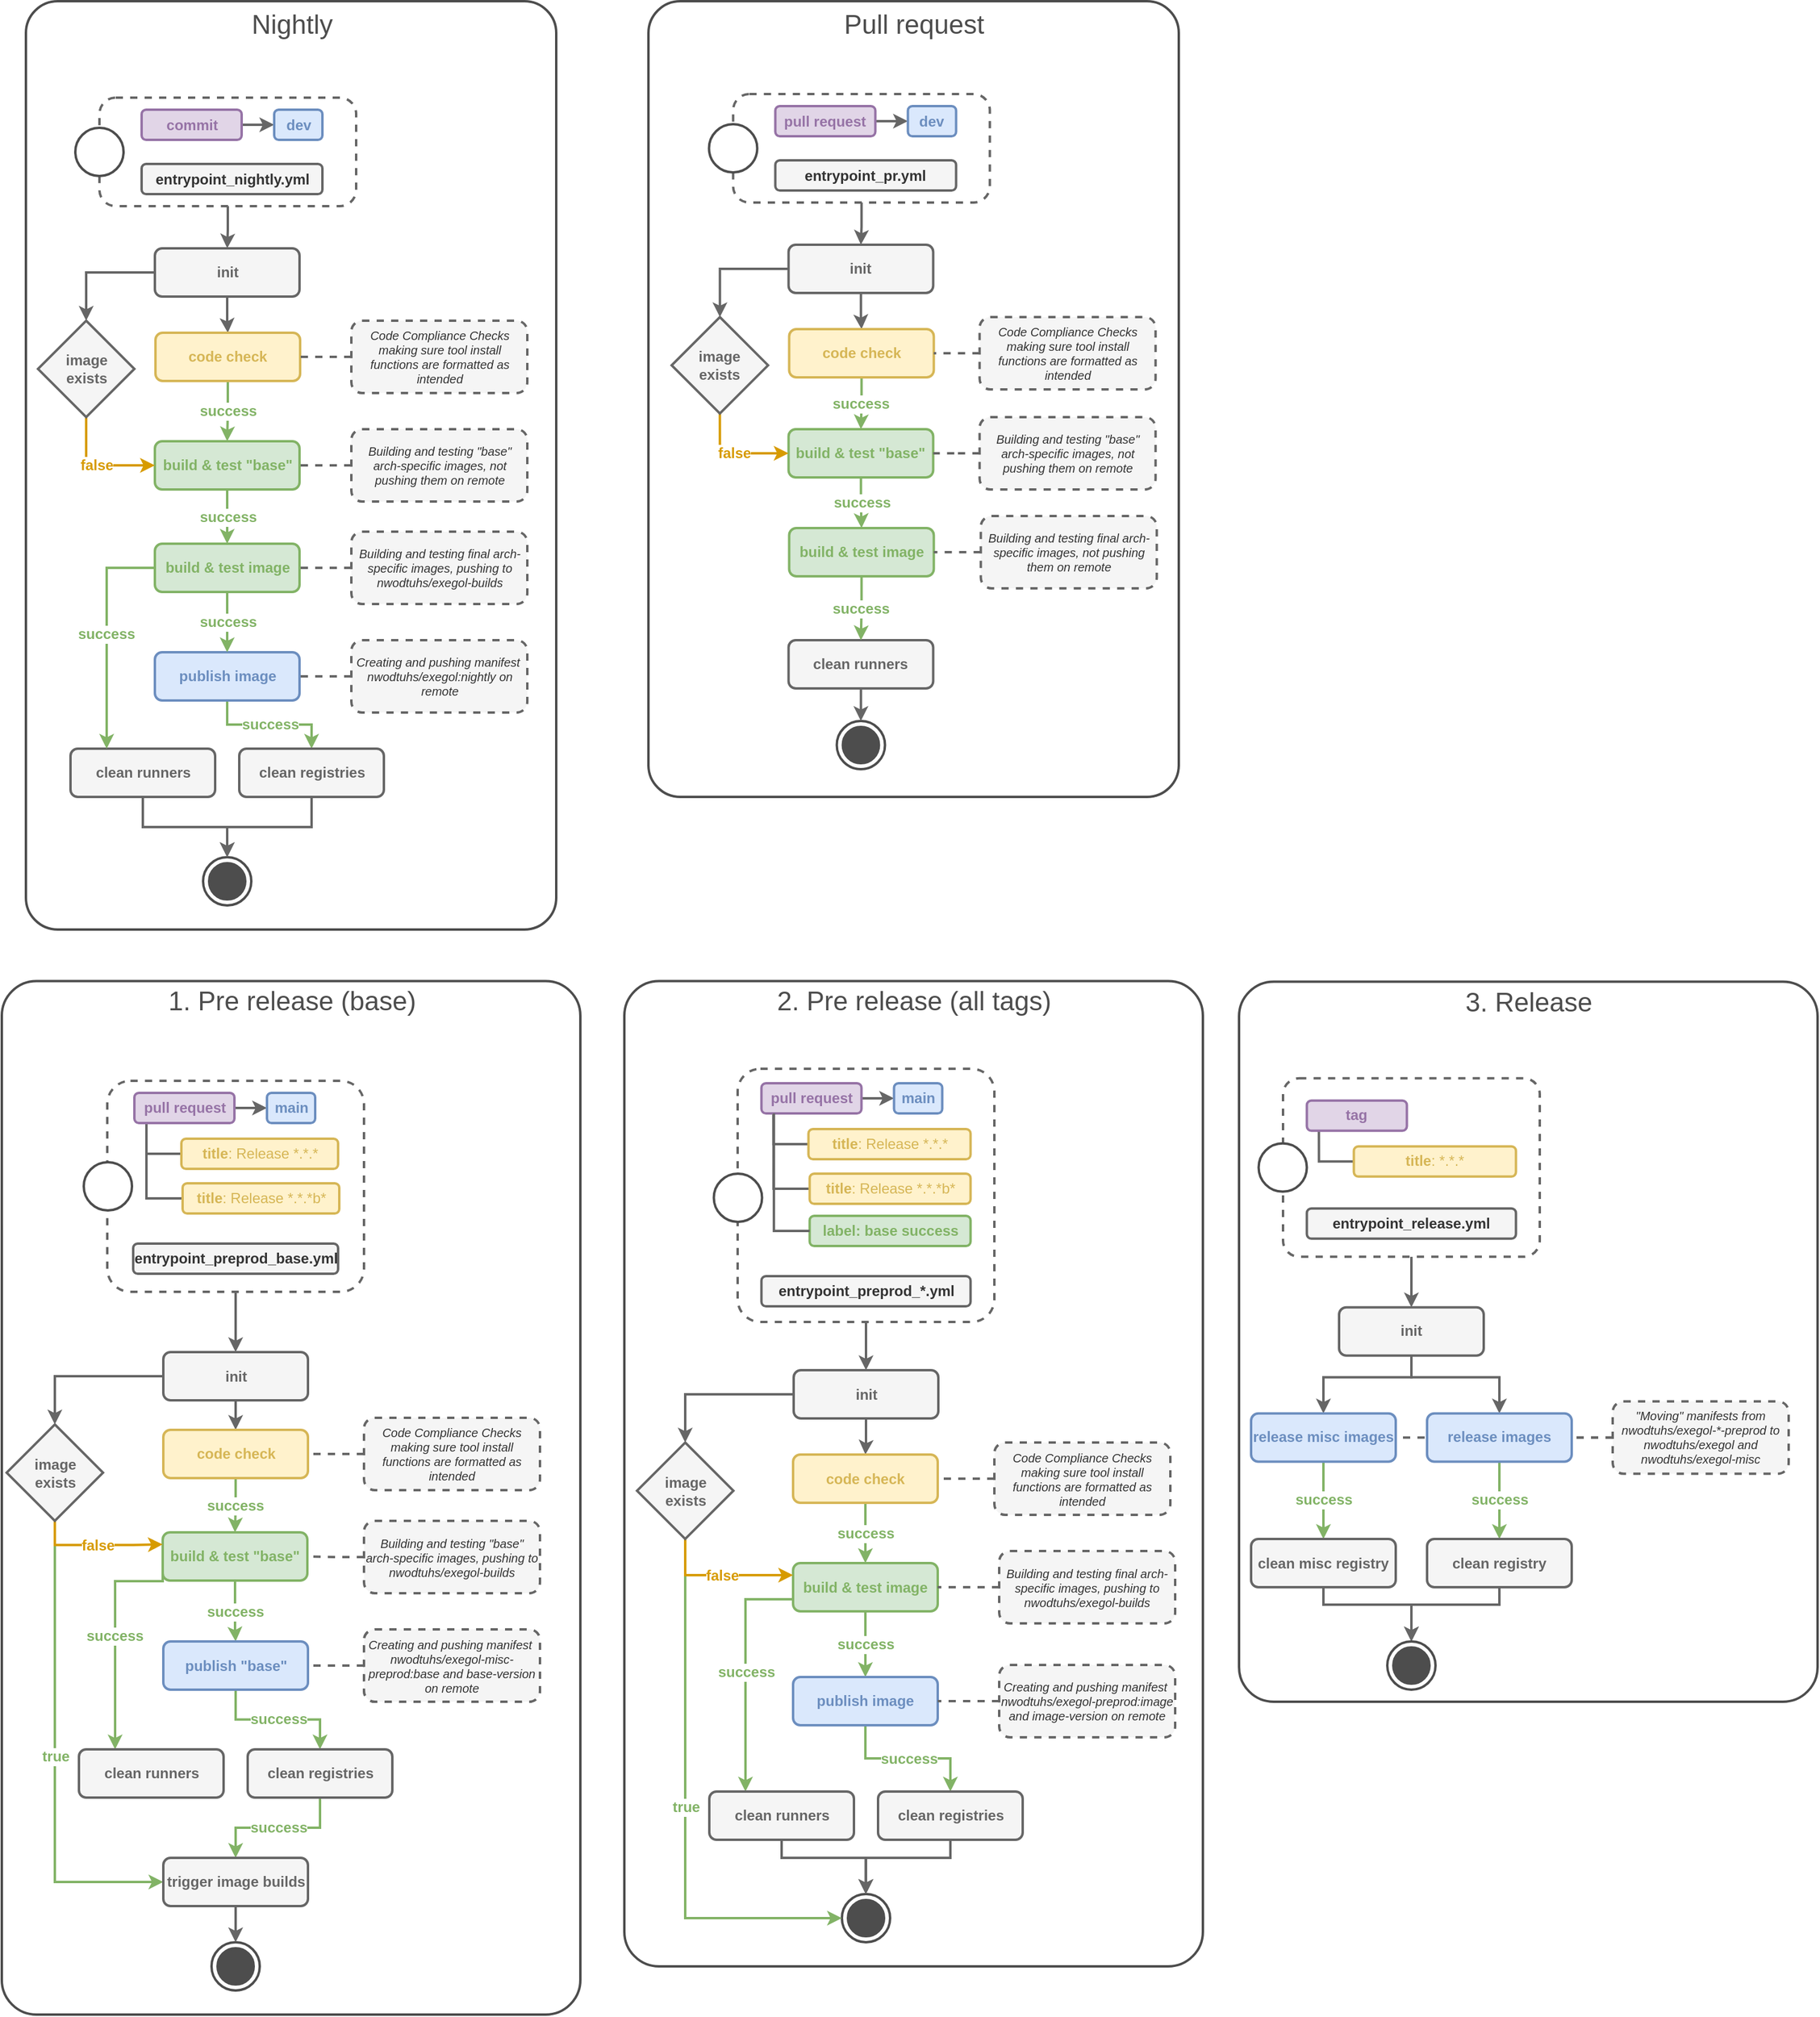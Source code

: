 <mxfile version="19.0.3" type="device"><diagram id="C5RBs43oDa-KdzZeNtuy" name="preprod (base)"><mxGraphModel dx="2939" dy="2126" grid="1" gridSize="10" guides="1" tooltips="1" connect="1" arrows="1" fold="1" page="1" pageScale="1" pageWidth="827" pageHeight="1169" math="0" shadow="0"><root><mxCell id="WIyWlLk6GJQsqaUBKTNV-0"/><mxCell id="WIyWlLk6GJQsqaUBKTNV-1" parent="WIyWlLk6GJQsqaUBKTNV-0"/><mxCell id="ME9dG4DlJ4JC6uigoxUw-430" value="" style="rounded=1;whiteSpace=wrap;html=1;labelBackgroundColor=none;fontSize=10;fontColor=#D79B00;strokeColor=#4D4D4D;strokeWidth=2;fillColor=default;arcSize=6;" parent="WIyWlLk6GJQsqaUBKTNV-1" vertex="1"><mxGeometry x="-360" y="283.25" width="480" height="597.25" as="geometry"/></mxCell><mxCell id="ME9dG4DlJ4JC6uigoxUw-429" value="" style="rounded=1;whiteSpace=wrap;html=1;labelBackgroundColor=none;fontSize=10;fontColor=#D79B00;strokeColor=#4D4D4D;strokeWidth=2;fillColor=default;arcSize=6;" parent="WIyWlLk6GJQsqaUBKTNV-1" vertex="1"><mxGeometry x="-870" y="282.75" width="480" height="817.25" as="geometry"/></mxCell><mxCell id="ME9dG4DlJ4JC6uigoxUw-428" value="" style="rounded=1;whiteSpace=wrap;html=1;labelBackgroundColor=none;fontSize=10;fontColor=#D79B00;strokeColor=#4D4D4D;strokeWidth=2;fillColor=default;arcSize=6;" parent="WIyWlLk6GJQsqaUBKTNV-1" vertex="1"><mxGeometry x="-1386.5" y="282.75" width="480" height="857.25" as="geometry"/></mxCell><mxCell id="ME9dG4DlJ4JC6uigoxUw-427" value="" style="rounded=1;whiteSpace=wrap;html=1;labelBackgroundColor=none;fontSize=10;fontColor=#D79B00;strokeColor=#4D4D4D;strokeWidth=2;fillColor=default;arcSize=6;" parent="WIyWlLk6GJQsqaUBKTNV-1" vertex="1"><mxGeometry x="-850" y="-530" width="440" height="660" as="geometry"/></mxCell><mxCell id="ME9dG4DlJ4JC6uigoxUw-426" value="" style="rounded=1;whiteSpace=wrap;html=1;labelBackgroundColor=none;fontSize=10;fontColor=#D79B00;strokeColor=#4D4D4D;strokeWidth=2;fillColor=default;arcSize=6;" parent="WIyWlLk6GJQsqaUBKTNV-1" vertex="1"><mxGeometry x="-1366.5" y="-530" width="440" height="770" as="geometry"/></mxCell><mxCell id="ME9dG4DlJ4JC6uigoxUw-425" style="edgeStyle=orthogonalEdgeStyle;rounded=0;orthogonalLoop=1;jettySize=auto;html=1;entryX=1;entryY=0.5;entryDx=0;entryDy=0;dashed=1;labelBackgroundColor=none;fontSize=10;fontColor=#D79B00;endArrow=none;endFill=0;strokeColor=#666666;strokeWidth=2;" parent="WIyWlLk6GJQsqaUBKTNV-1" source="ME9dG4DlJ4JC6uigoxUw-423" target="ME9dG4DlJ4JC6uigoxUw-373" edge="1"><mxGeometry relative="1" as="geometry"/></mxCell><mxCell id="ME9dG4DlJ4JC6uigoxUw-377" style="edgeStyle=orthogonalEdgeStyle;rounded=0;orthogonalLoop=1;jettySize=auto;html=1;exitX=0.5;exitY=1;exitDx=0;exitDy=0;entryX=0.5;entryY=0;entryDx=0;entryDy=0;labelBackgroundColor=none;fontSize=12;fontColor=#82B366;endArrow=classic;endFill=1;strokeColor=#666666;strokeWidth=2;" parent="WIyWlLk6GJQsqaUBKTNV-1" source="ME9dG4DlJ4JC6uigoxUw-370" target="ME9dG4DlJ4JC6uigoxUw-371" edge="1"><mxGeometry relative="1" as="geometry"/></mxCell><mxCell id="ME9dG4DlJ4JC6uigoxUw-370" value="" style="rounded=1;whiteSpace=wrap;html=1;strokeColor=#666666;fillColor=default;arcSize=9;dashed=1;strokeWidth=2;" parent="WIyWlLk6GJQsqaUBKTNV-1" vertex="1"><mxGeometry x="-323.5" y="363.38" width="213" height="148" as="geometry"/></mxCell><mxCell id="ME9dG4DlJ4JC6uigoxUw-286" style="edgeStyle=orthogonalEdgeStyle;rounded=0;orthogonalLoop=1;jettySize=auto;html=1;entryX=0.5;entryY=0;entryDx=0;entryDy=0;endArrow=classic;endFill=1;strokeColor=#666666;strokeWidth=2;" parent="WIyWlLk6GJQsqaUBKTNV-1" source="ME9dG4DlJ4JC6uigoxUw-268" target="ME9dG4DlJ4JC6uigoxUw-0" edge="1"><mxGeometry relative="1" as="geometry"/></mxCell><mxCell id="ME9dG4DlJ4JC6uigoxUw-268" value="" style="rounded=1;whiteSpace=wrap;html=1;strokeColor=#666666;fillColor=default;arcSize=11;dashed=1;strokeWidth=2;" parent="WIyWlLk6GJQsqaUBKTNV-1" vertex="1"><mxGeometry x="-1299" y="365.5" width="213" height="175" as="geometry"/></mxCell><mxCell id="ME9dG4DlJ4JC6uigoxUw-267" style="edgeStyle=orthogonalEdgeStyle;rounded=0;orthogonalLoop=1;jettySize=auto;html=1;entryX=0.5;entryY=0;entryDx=0;entryDy=0;strokeColor=#666666;strokeWidth=2;" parent="WIyWlLk6GJQsqaUBKTNV-1" source="ME9dG4DlJ4JC6uigoxUw-266" target="ME9dG4DlJ4JC6uigoxUw-171" edge="1"><mxGeometry relative="1" as="geometry"/></mxCell><mxCell id="ME9dG4DlJ4JC6uigoxUw-266" value="" style="rounded=1;whiteSpace=wrap;html=1;strokeColor=#666666;fillColor=default;dashed=1;strokeWidth=2;" parent="WIyWlLk6GJQsqaUBKTNV-1" vertex="1"><mxGeometry x="-1305.5" y="-450" width="213" height="90" as="geometry"/></mxCell><mxCell id="ME9dG4DlJ4JC6uigoxUw-12" style="edgeStyle=orthogonalEdgeStyle;rounded=0;orthogonalLoop=1;jettySize=auto;html=1;strokeColor=#666666;strokeWidth=2;" parent="WIyWlLk6GJQsqaUBKTNV-1" source="ME9dG4DlJ4JC6uigoxUw-0" target="ME9dG4DlJ4JC6uigoxUw-5" edge="1"><mxGeometry relative="1" as="geometry"/></mxCell><mxCell id="ME9dG4DlJ4JC6uigoxUw-14" style="edgeStyle=orthogonalEdgeStyle;rounded=0;orthogonalLoop=1;jettySize=auto;html=1;strokeColor=#666666;strokeWidth=2;" parent="WIyWlLk6GJQsqaUBKTNV-1" source="ME9dG4DlJ4JC6uigoxUw-0" target="ME9dG4DlJ4JC6uigoxUw-11" edge="1"><mxGeometry relative="1" as="geometry"/></mxCell><mxCell id="ME9dG4DlJ4JC6uigoxUw-0" value="init" style="rounded=1;whiteSpace=wrap;html=1;fontSize=12;glass=0;strokeWidth=2;shadow=0;fillColor=#f5f5f5;fontColor=#666666;strokeColor=#666666;fontStyle=1" parent="WIyWlLk6GJQsqaUBKTNV-1" vertex="1"><mxGeometry x="-1252.5" y="590.5" width="120" height="40" as="geometry"/></mxCell><mxCell id="ME9dG4DlJ4JC6uigoxUw-3" value="" style="shape=mxgraph.sysml.actFinal;html=1;verticalLabelPosition=bottom;labelBackgroundColor=#ffffff;verticalAlign=top;fillColor=default;strokeColor=#4D4D4D;strokeWidth=2;" parent="WIyWlLk6GJQsqaUBKTNV-1" vertex="1"><mxGeometry x="-1212.5" y="1080" width="40" height="40" as="geometry"/></mxCell><mxCell id="ME9dG4DlJ4JC6uigoxUw-52" value="success" style="edgeStyle=orthogonalEdgeStyle;rounded=0;orthogonalLoop=1;jettySize=auto;html=1;strokeWidth=2;fillColor=#d5e8d4;strokeColor=#82b366;fontColor=#82B366;fontSize=12;fontStyle=1" parent="WIyWlLk6GJQsqaUBKTNV-1" source="ME9dG4DlJ4JC6uigoxUw-5" target="ME9dG4DlJ4JC6uigoxUw-6" edge="1"><mxGeometry relative="1" as="geometry"/></mxCell><mxCell id="ME9dG4DlJ4JC6uigoxUw-5" value="code check" style="rounded=1;whiteSpace=wrap;html=1;fontSize=12;glass=0;strokeWidth=2;shadow=0;fillColor=#fff2cc;strokeColor=#d6b656;fontStyle=1;fontColor=#D6B656;" parent="WIyWlLk6GJQsqaUBKTNV-1" vertex="1"><mxGeometry x="-1252.5" y="655" width="120" height="40" as="geometry"/></mxCell><mxCell id="ME9dG4DlJ4JC6uigoxUw-55" value="success" style="edgeStyle=orthogonalEdgeStyle;rounded=0;orthogonalLoop=1;jettySize=auto;html=1;entryX=0.5;entryY=0;entryDx=0;entryDy=0;strokeWidth=2;fillColor=#d5e8d4;strokeColor=#82b366;fontColor=#82B366;fontSize=12;fontStyle=1" parent="WIyWlLk6GJQsqaUBKTNV-1" source="ME9dG4DlJ4JC6uigoxUw-6" target="ME9dG4DlJ4JC6uigoxUw-8" edge="1"><mxGeometry relative="1" as="geometry"><Array as="points"><mxPoint x="-1192.5" y="820.5"/><mxPoint x="-1192.5" y="820.5"/></Array></mxGeometry></mxCell><mxCell id="ME9dG4DlJ4JC6uigoxUw-106" value="success" style="edgeStyle=orthogonalEdgeStyle;rounded=0;orthogonalLoop=1;jettySize=auto;html=1;exitX=0;exitY=0.75;exitDx=0;exitDy=0;entryX=0.25;entryY=0;entryDx=0;entryDy=0;strokeWidth=2;fillColor=#d5e8d4;strokeColor=#82b366;fontColor=#82B366;fontSize=12;fontStyle=1" parent="WIyWlLk6GJQsqaUBKTNV-1" source="ME9dG4DlJ4JC6uigoxUw-6" target="ME9dG4DlJ4JC6uigoxUw-9" edge="1"><mxGeometry relative="1" as="geometry"><Array as="points"><mxPoint x="-1292.5" y="780.5"/></Array></mxGeometry></mxCell><mxCell id="ME9dG4DlJ4JC6uigoxUw-6" value="build &amp;amp; test &quot;base&quot;" style="rounded=1;whiteSpace=wrap;html=1;fontSize=12;glass=0;strokeWidth=2;shadow=0;fillColor=#d5e8d4;strokeColor=#82b366;fontStyle=1;fontColor=#82B366;" parent="WIyWlLk6GJQsqaUBKTNV-1" vertex="1"><mxGeometry x="-1253" y="740" width="120" height="40" as="geometry"/></mxCell><mxCell id="ME9dG4DlJ4JC6uigoxUw-105" value="success" style="edgeStyle=orthogonalEdgeStyle;rounded=0;orthogonalLoop=1;jettySize=auto;html=1;entryX=0.5;entryY=0;entryDx=0;entryDy=0;strokeWidth=2;fillColor=#d5e8d4;strokeColor=#82b366;fontColor=#82B366;fontSize=12;fontStyle=1" parent="WIyWlLk6GJQsqaUBKTNV-1" source="ME9dG4DlJ4JC6uigoxUw-8" target="ME9dG4DlJ4JC6uigoxUw-10" edge="1"><mxGeometry relative="1" as="geometry"/></mxCell><mxCell id="ME9dG4DlJ4JC6uigoxUw-8" value="publish &quot;base&quot;" style="rounded=1;whiteSpace=wrap;html=1;fontSize=12;glass=0;strokeWidth=2;shadow=0;fillColor=#dae8fc;strokeColor=#6c8ebf;fontStyle=1;fontColor=#6C8EBF;" parent="WIyWlLk6GJQsqaUBKTNV-1" vertex="1"><mxGeometry x="-1252.5" y="830.5" width="120" height="40" as="geometry"/></mxCell><mxCell id="ME9dG4DlJ4JC6uigoxUw-9" value="clean runners" style="rounded=1;whiteSpace=wrap;html=1;fontSize=12;glass=0;strokeWidth=2;shadow=0;fillColor=#f5f5f5;fontColor=#666666;strokeColor=#666666;fontStyle=1" parent="WIyWlLk6GJQsqaUBKTNV-1" vertex="1"><mxGeometry x="-1322.5" y="920" width="120" height="40" as="geometry"/></mxCell><mxCell id="ME9dG4DlJ4JC6uigoxUw-27" value="success" style="edgeStyle=orthogonalEdgeStyle;rounded=0;orthogonalLoop=1;jettySize=auto;html=1;strokeWidth=2;fillColor=#d5e8d4;strokeColor=#82b366;fontColor=#82B366;fontSize=12;fontStyle=1" parent="WIyWlLk6GJQsqaUBKTNV-1" source="ME9dG4DlJ4JC6uigoxUw-10" target="ME9dG4DlJ4JC6uigoxUw-23" edge="1"><mxGeometry relative="1" as="geometry"/></mxCell><mxCell id="ME9dG4DlJ4JC6uigoxUw-10" value="clean registries" style="rounded=1;whiteSpace=wrap;html=1;fontSize=12;glass=0;strokeWidth=2;shadow=0;fillColor=#f5f5f5;fontColor=#666666;strokeColor=#666666;fontStyle=1" parent="WIyWlLk6GJQsqaUBKTNV-1" vertex="1"><mxGeometry x="-1182.5" y="920" width="120" height="40" as="geometry"/></mxCell><mxCell id="ME9dG4DlJ4JC6uigoxUw-224" value="true" style="edgeStyle=orthogonalEdgeStyle;rounded=0;orthogonalLoop=1;jettySize=auto;html=1;exitX=0.5;exitY=1;exitDx=0;exitDy=0;entryX=0;entryY=0.5;entryDx=0;entryDy=0;strokeWidth=2;fillColor=#d5e8d4;strokeColor=#82b366;fontColor=#82B366;fontSize=12;fontStyle=1" parent="WIyWlLk6GJQsqaUBKTNV-1" source="ME9dG4DlJ4JC6uigoxUw-11" target="ME9dG4DlJ4JC6uigoxUw-23" edge="1"><mxGeometry relative="1" as="geometry"/></mxCell><mxCell id="ME9dG4DlJ4JC6uigoxUw-225" value="false" style="edgeStyle=orthogonalEdgeStyle;rounded=0;orthogonalLoop=1;jettySize=auto;html=1;exitX=0.5;exitY=1;exitDx=0;exitDy=0;entryX=0;entryY=0.25;entryDx=0;entryDy=0;strokeWidth=2;strokeColor=#D79B00;fontStyle=1;fontColor=#D79B00;fontSize=12;" parent="WIyWlLk6GJQsqaUBKTNV-1" source="ME9dG4DlJ4JC6uigoxUw-11" target="ME9dG4DlJ4JC6uigoxUw-6" edge="1"><mxGeometry relative="1" as="geometry"/></mxCell><mxCell id="ME9dG4DlJ4JC6uigoxUw-11" value="image&lt;br&gt;exists" style="rhombus;whiteSpace=wrap;html=1;fillColor=#f5f5f5;fontColor=#666666;strokeColor=#666666;strokeWidth=2;fontStyle=1" parent="WIyWlLk6GJQsqaUBKTNV-1" vertex="1"><mxGeometry x="-1382.5" y="650.5" width="80" height="80" as="geometry"/></mxCell><mxCell id="ME9dG4DlJ4JC6uigoxUw-28" style="edgeStyle=orthogonalEdgeStyle;rounded=0;orthogonalLoop=1;jettySize=auto;html=1;strokeColor=#666666;strokeWidth=2;" parent="WIyWlLk6GJQsqaUBKTNV-1" source="ME9dG4DlJ4JC6uigoxUw-23" target="ME9dG4DlJ4JC6uigoxUw-3" edge="1"><mxGeometry relative="1" as="geometry"/></mxCell><mxCell id="ME9dG4DlJ4JC6uigoxUw-23" value="trigger image builds" style="rounded=1;whiteSpace=wrap;html=1;fontSize=12;glass=0;strokeWidth=2;shadow=0;fillColor=#f5f5f5;fontColor=#666666;strokeColor=#666666;fontStyle=1" parent="WIyWlLk6GJQsqaUBKTNV-1" vertex="1"><mxGeometry x="-1252.5" y="1010" width="120" height="40" as="geometry"/></mxCell><mxCell id="ME9dG4DlJ4JC6uigoxUw-169" style="edgeStyle=orthogonalEdgeStyle;rounded=0;orthogonalLoop=1;jettySize=auto;html=1;strokeColor=#666666;strokeWidth=2;" parent="WIyWlLk6GJQsqaUBKTNV-1" source="ME9dG4DlJ4JC6uigoxUw-171" target="ME9dG4DlJ4JC6uigoxUw-175" edge="1"><mxGeometry relative="1" as="geometry"/></mxCell><mxCell id="ME9dG4DlJ4JC6uigoxUw-170" style="edgeStyle=orthogonalEdgeStyle;rounded=0;orthogonalLoop=1;jettySize=auto;html=1;strokeColor=#666666;strokeWidth=2;" parent="WIyWlLk6GJQsqaUBKTNV-1" source="ME9dG4DlJ4JC6uigoxUw-171" target="ME9dG4DlJ4JC6uigoxUw-186" edge="1"><mxGeometry relative="1" as="geometry"/></mxCell><mxCell id="ME9dG4DlJ4JC6uigoxUw-171" value="init" style="rounded=1;whiteSpace=wrap;html=1;fontSize=12;glass=0;strokeWidth=2;shadow=0;fillColor=#f5f5f5;fontColor=#666666;strokeColor=#666666;fontStyle=1" parent="WIyWlLk6GJQsqaUBKTNV-1" vertex="1"><mxGeometry x="-1259.5" y="-325" width="120" height="40" as="geometry"/></mxCell><mxCell id="ME9dG4DlJ4JC6uigoxUw-172" value="" style="shape=mxgraph.sysml.actFinal;html=1;verticalLabelPosition=bottom;labelBackgroundColor=#ffffff;verticalAlign=top;strokeWidth=2;strokeColor=#4D4D4D;" parent="WIyWlLk6GJQsqaUBKTNV-1" vertex="1"><mxGeometry x="-1219.5" y="180" width="40" height="40" as="geometry"/></mxCell><mxCell id="ME9dG4DlJ4JC6uigoxUw-173" value="" style="strokeWidth=2;html=1;shape=mxgraph.flowchart.start_2;whiteSpace=wrap;fillColor=default;strokeColor=#4D4D4D;" parent="WIyWlLk6GJQsqaUBKTNV-1" vertex="1"><mxGeometry x="-1325.5" y="-425" width="40" height="40" as="geometry"/></mxCell><mxCell id="ME9dG4DlJ4JC6uigoxUw-174" value="success" style="edgeStyle=orthogonalEdgeStyle;rounded=0;orthogonalLoop=1;jettySize=auto;html=1;strokeWidth=2;fillColor=#d5e8d4;strokeColor=#82b366;fontColor=#82B366;fontSize=12;fontStyle=1" parent="WIyWlLk6GJQsqaUBKTNV-1" source="ME9dG4DlJ4JC6uigoxUw-175" target="ME9dG4DlJ4JC6uigoxUw-178" edge="1"><mxGeometry relative="1" as="geometry"/></mxCell><mxCell id="ME9dG4DlJ4JC6uigoxUw-175" value="code check" style="rounded=1;whiteSpace=wrap;html=1;fontSize=12;glass=0;strokeWidth=2;shadow=0;fillColor=#fff2cc;strokeColor=#d6b656;fontStyle=1;fontColor=#D6B656;" parent="WIyWlLk6GJQsqaUBKTNV-1" vertex="1"><mxGeometry x="-1259" y="-255" width="120" height="40" as="geometry"/></mxCell><mxCell id="ME9dG4DlJ4JC6uigoxUw-197" value="success" style="edgeStyle=orthogonalEdgeStyle;rounded=0;orthogonalLoop=1;jettySize=auto;html=1;strokeWidth=2;fillColor=#d5e8d4;strokeColor=#82b366;fontColor=#82B366;fontSize=12;fontStyle=1" parent="WIyWlLk6GJQsqaUBKTNV-1" source="ME9dG4DlJ4JC6uigoxUw-178" target="ME9dG4DlJ4JC6uigoxUw-196" edge="1"><mxGeometry relative="1" as="geometry"/></mxCell><mxCell id="ME9dG4DlJ4JC6uigoxUw-178" value="build &amp;amp; test &quot;base&quot;" style="rounded=1;whiteSpace=wrap;html=1;fontSize=12;glass=0;strokeWidth=2;shadow=0;fillColor=#d5e8d4;strokeColor=#82b366;fontStyle=1;fontColor=#82B366;" parent="WIyWlLk6GJQsqaUBKTNV-1" vertex="1"><mxGeometry x="-1259.5" y="-165" width="120" height="40" as="geometry"/></mxCell><mxCell id="ME9dG4DlJ4JC6uigoxUw-200" value="success" style="edgeStyle=orthogonalEdgeStyle;rounded=0;orthogonalLoop=1;jettySize=auto;html=1;entryX=0.5;entryY=0;entryDx=0;entryDy=0;strokeWidth=2;fillColor=#d5e8d4;strokeColor=#82b366;fontColor=#82B366;fontSize=12;fontStyle=1" parent="WIyWlLk6GJQsqaUBKTNV-1" source="ME9dG4DlJ4JC6uigoxUw-180" target="ME9dG4DlJ4JC6uigoxUw-183" edge="1"><mxGeometry relative="1" as="geometry"/></mxCell><mxCell id="ME9dG4DlJ4JC6uigoxUw-180" value="publish image" style="rounded=1;whiteSpace=wrap;html=1;fontSize=12;glass=0;strokeWidth=2;shadow=0;fillColor=#dae8fc;strokeColor=#6c8ebf;fontStyle=1;fontColor=#6C8EBF;" parent="WIyWlLk6GJQsqaUBKTNV-1" vertex="1"><mxGeometry x="-1259.5" y="10" width="120" height="40" as="geometry"/></mxCell><mxCell id="ME9dG4DlJ4JC6uigoxUw-219" style="edgeStyle=orthogonalEdgeStyle;rounded=0;orthogonalLoop=1;jettySize=auto;html=1;entryX=0.5;entryY=0;entryDx=0;entryDy=0;entryPerimeter=0;strokeColor=#666666;strokeWidth=2;" parent="WIyWlLk6GJQsqaUBKTNV-1" source="ME9dG4DlJ4JC6uigoxUw-181" target="ME9dG4DlJ4JC6uigoxUw-172" edge="1"><mxGeometry relative="1" as="geometry"/></mxCell><mxCell id="ME9dG4DlJ4JC6uigoxUw-181" value="clean runners" style="rounded=1;whiteSpace=wrap;html=1;fontSize=12;glass=0;strokeWidth=2;shadow=0;fillColor=#f5f5f5;fontColor=#666666;strokeColor=#666666;fontStyle=1" parent="WIyWlLk6GJQsqaUBKTNV-1" vertex="1"><mxGeometry x="-1329.5" y="90" width="120" height="40" as="geometry"/></mxCell><mxCell id="ME9dG4DlJ4JC6uigoxUw-201" style="edgeStyle=orthogonalEdgeStyle;rounded=0;orthogonalLoop=1;jettySize=auto;html=1;entryX=0.5;entryY=0;entryDx=0;entryDy=0;entryPerimeter=0;strokeColor=#666666;strokeWidth=2;" parent="WIyWlLk6GJQsqaUBKTNV-1" source="ME9dG4DlJ4JC6uigoxUw-183" target="ME9dG4DlJ4JC6uigoxUw-172" edge="1"><mxGeometry relative="1" as="geometry"/></mxCell><mxCell id="ME9dG4DlJ4JC6uigoxUw-183" value="clean registries" style="rounded=1;whiteSpace=wrap;html=1;fontSize=12;glass=0;strokeWidth=2;shadow=0;fillColor=#f5f5f5;fontColor=#666666;strokeColor=#666666;fontStyle=1" parent="WIyWlLk6GJQsqaUBKTNV-1" vertex="1"><mxGeometry x="-1189.5" y="90" width="120" height="40" as="geometry"/></mxCell><mxCell id="ME9dG4DlJ4JC6uigoxUw-223" value="false" style="edgeStyle=orthogonalEdgeStyle;rounded=0;orthogonalLoop=1;jettySize=auto;html=1;exitX=0.5;exitY=1;exitDx=0;exitDy=0;entryX=0;entryY=0.5;entryDx=0;entryDy=0;strokeWidth=2;strokeColor=#D79B00;fontStyle=1;fontColor=#D79B00;fontSize=12;" parent="WIyWlLk6GJQsqaUBKTNV-1" source="ME9dG4DlJ4JC6uigoxUw-186" target="ME9dG4DlJ4JC6uigoxUw-178" edge="1"><mxGeometry relative="1" as="geometry"/></mxCell><mxCell id="ME9dG4DlJ4JC6uigoxUw-186" value="image&lt;br&gt;exists" style="rhombus;whiteSpace=wrap;html=1;fillColor=#f5f5f5;fontColor=#666666;strokeColor=#666666;strokeWidth=2;fontStyle=1" parent="WIyWlLk6GJQsqaUBKTNV-1" vertex="1"><mxGeometry x="-1356.5" y="-265" width="80" height="80" as="geometry"/></mxCell><mxCell id="ME9dG4DlJ4JC6uigoxUw-198" value="success" style="edgeStyle=orthogonalEdgeStyle;rounded=0;orthogonalLoop=1;jettySize=auto;html=1;strokeWidth=2;fillColor=#d5e8d4;strokeColor=#82b366;fontColor=#82B366;fontSize=12;fontStyle=1" parent="WIyWlLk6GJQsqaUBKTNV-1" source="ME9dG4DlJ4JC6uigoxUw-196" target="ME9dG4DlJ4JC6uigoxUw-180" edge="1"><mxGeometry relative="1" as="geometry"/></mxCell><mxCell id="ME9dG4DlJ4JC6uigoxUw-199" value="success" style="edgeStyle=orthogonalEdgeStyle;rounded=0;orthogonalLoop=1;jettySize=auto;html=1;entryX=0.25;entryY=0;entryDx=0;entryDy=0;exitX=0;exitY=0.5;exitDx=0;exitDy=0;strokeWidth=2;fillColor=#d5e8d4;strokeColor=#82b366;fontColor=#82B366;fontSize=12;fontStyle=1" parent="WIyWlLk6GJQsqaUBKTNV-1" source="ME9dG4DlJ4JC6uigoxUw-196" target="ME9dG4DlJ4JC6uigoxUw-181" edge="1"><mxGeometry relative="1" as="geometry"/></mxCell><mxCell id="ME9dG4DlJ4JC6uigoxUw-196" value="build &amp;amp; test image" style="rounded=1;whiteSpace=wrap;html=1;fontSize=12;glass=0;strokeWidth=2;shadow=0;fillColor=#d5e8d4;strokeColor=#82b366;fontStyle=1;fontColor=#82B366;" parent="WIyWlLk6GJQsqaUBKTNV-1" vertex="1"><mxGeometry x="-1259.5" y="-80" width="120" height="40" as="geometry"/></mxCell><mxCell id="ME9dG4DlJ4JC6uigoxUw-257" style="edgeStyle=orthogonalEdgeStyle;rounded=0;orthogonalLoop=1;jettySize=auto;html=1;entryX=0;entryY=0.5;entryDx=0;entryDy=0;strokeWidth=2;strokeColor=#666666;" parent="WIyWlLk6GJQsqaUBKTNV-1" source="ME9dG4DlJ4JC6uigoxUw-229" target="ME9dG4DlJ4JC6uigoxUw-230" edge="1"><mxGeometry relative="1" as="geometry"/></mxCell><mxCell id="ME9dG4DlJ4JC6uigoxUw-229" value="commit" style="rounded=1;whiteSpace=wrap;html=1;fontStyle=1;fillColor=#e1d5e7;strokeColor=#9673a6;strokeWidth=2;fontColor=#9673A6;" parent="WIyWlLk6GJQsqaUBKTNV-1" vertex="1"><mxGeometry x="-1270.5" y="-440" width="83" height="25" as="geometry"/></mxCell><mxCell id="ME9dG4DlJ4JC6uigoxUw-230" value="dev" style="rounded=1;whiteSpace=wrap;html=1;fontStyle=1;fillColor=#dae8fc;strokeColor=#6c8ebf;strokeWidth=2;fontColor=#6C8EBF;" parent="WIyWlLk6GJQsqaUBKTNV-1" vertex="1"><mxGeometry x="-1160.5" y="-440" width="40" height="25" as="geometry"/></mxCell><mxCell id="ME9dG4DlJ4JC6uigoxUw-274" style="edgeStyle=orthogonalEdgeStyle;rounded=0;orthogonalLoop=1;jettySize=auto;html=1;exitX=1;exitY=0.5;exitDx=0;exitDy=0;strokeWidth=2;strokeColor=#666666;" parent="WIyWlLk6GJQsqaUBKTNV-1" source="ME9dG4DlJ4JC6uigoxUw-231" target="ME9dG4DlJ4JC6uigoxUw-232" edge="1"><mxGeometry relative="1" as="geometry"/></mxCell><mxCell id="ME9dG4DlJ4JC6uigoxUw-279" style="edgeStyle=orthogonalEdgeStyle;rounded=0;orthogonalLoop=1;jettySize=auto;html=1;entryX=0;entryY=0.5;entryDx=0;entryDy=0;endArrow=none;endFill=0;strokeWidth=2;strokeColor=#666666;" parent="WIyWlLk6GJQsqaUBKTNV-1" target="ME9dG4DlJ4JC6uigoxUw-276" edge="1"><mxGeometry relative="1" as="geometry"><mxPoint x="-1266.5" y="405.5" as="sourcePoint"/><Array as="points"><mxPoint x="-1266.5" y="400.5"/><mxPoint x="-1266.5" y="462.5"/></Array></mxGeometry></mxCell><mxCell id="ME9dG4DlJ4JC6uigoxUw-280" style="edgeStyle=orthogonalEdgeStyle;rounded=0;orthogonalLoop=1;jettySize=auto;html=1;entryX=0;entryY=0.5;entryDx=0;entryDy=0;endArrow=none;endFill=0;strokeWidth=2;strokeColor=#666666;" parent="WIyWlLk6GJQsqaUBKTNV-1" target="ME9dG4DlJ4JC6uigoxUw-275" edge="1"><mxGeometry relative="1" as="geometry"><mxPoint x="-1266.5" y="400.5" as="sourcePoint"/><Array as="points"><mxPoint x="-1266.5" y="400.5"/><mxPoint x="-1266.5" y="426.5"/></Array></mxGeometry></mxCell><mxCell id="ME9dG4DlJ4JC6uigoxUw-231" value="pull request" style="rounded=1;whiteSpace=wrap;html=1;fontStyle=1;fillColor=#e1d5e7;strokeColor=#9673a6;strokeWidth=2;fontColor=#9673A6;" parent="WIyWlLk6GJQsqaUBKTNV-1" vertex="1"><mxGeometry x="-1276.5" y="375.5" width="83" height="25" as="geometry"/></mxCell><mxCell id="ME9dG4DlJ4JC6uigoxUw-232" value="main" style="rounded=1;whiteSpace=wrap;html=1;fontStyle=1;fillColor=#dae8fc;strokeColor=#6c8ebf;strokeWidth=2;fontColor=#6C8EBF;" parent="WIyWlLk6GJQsqaUBKTNV-1" vertex="1"><mxGeometry x="-1166.5" y="375.5" width="40" height="25" as="geometry"/></mxCell><mxCell id="ME9dG4DlJ4JC6uigoxUw-261" value="&lt;span style=&quot;color: rgb(51, 51, 51); font-weight: 700;&quot;&gt;entrypoint_nightly.yml&lt;/span&gt;" style="rounded=1;whiteSpace=wrap;html=1;strokeColor=#666666;fillColor=#f5f5f5;fontColor=#333333;strokeWidth=2;" parent="WIyWlLk6GJQsqaUBKTNV-1" vertex="1"><mxGeometry x="-1270.5" y="-395" width="150" height="25" as="geometry"/></mxCell><mxCell id="ME9dG4DlJ4JC6uigoxUw-269" value="" style="strokeWidth=2;html=1;shape=mxgraph.flowchart.start_2;whiteSpace=wrap;fillColor=default;strokeColor=#4D4D4D;" parent="WIyWlLk6GJQsqaUBKTNV-1" vertex="1"><mxGeometry x="-1318.5" y="433" width="40" height="40" as="geometry"/></mxCell><mxCell id="ME9dG4DlJ4JC6uigoxUw-275" value="title&lt;span style=&quot;font-weight: normal;&quot;&gt;: Release *.*.*&lt;/span&gt;" style="rounded=1;whiteSpace=wrap;html=1;fontStyle=1;fillColor=#fff2cc;strokeColor=#d6b656;strokeWidth=2;fontColor=#D6B656;" parent="WIyWlLk6GJQsqaUBKTNV-1" vertex="1"><mxGeometry x="-1237.5" y="413.5" width="130" height="25" as="geometry"/></mxCell><mxCell id="ME9dG4DlJ4JC6uigoxUw-276" value="title&lt;span style=&quot;font-weight: normal;&quot;&gt;: Release *.*.*b*&lt;/span&gt;" style="rounded=1;whiteSpace=wrap;html=1;fontStyle=1;fillColor=#fff2cc;strokeColor=#d6b656;strokeWidth=2;fontColor=#D6B656;" parent="WIyWlLk6GJQsqaUBKTNV-1" vertex="1"><mxGeometry x="-1236.5" y="450.5" width="130" height="25" as="geometry"/></mxCell><mxCell id="ME9dG4DlJ4JC6uigoxUw-284" value="&lt;span style=&quot;color: rgb(51, 51, 51); font-weight: 700;&quot;&gt;entrypoint_preprod_base.yml&lt;/span&gt;" style="rounded=1;whiteSpace=wrap;html=1;strokeColor=#666666;fillColor=#f5f5f5;fontColor=#333333;strokeWidth=2;" parent="WIyWlLk6GJQsqaUBKTNV-1" vertex="1"><mxGeometry x="-1277.5" y="500.5" width="170" height="25" as="geometry"/></mxCell><mxCell id="ME9dG4DlJ4JC6uigoxUw-329" style="edgeStyle=orthogonalEdgeStyle;rounded=0;orthogonalLoop=1;jettySize=auto;html=1;exitX=0.5;exitY=1;exitDx=0;exitDy=0;entryX=0.5;entryY=0;entryDx=0;entryDy=0;labelBackgroundColor=none;fontSize=12;fontColor=#82B366;endArrow=classic;endFill=1;strokeColor=#666666;strokeWidth=2;" parent="WIyWlLk6GJQsqaUBKTNV-1" source="ME9dG4DlJ4JC6uigoxUw-295" target="ME9dG4DlJ4JC6uigoxUw-312" edge="1"><mxGeometry relative="1" as="geometry"/></mxCell><mxCell id="ME9dG4DlJ4JC6uigoxUw-295" value="" style="rounded=1;whiteSpace=wrap;html=1;strokeColor=#666666;fillColor=default;arcSize=9;dashed=1;strokeWidth=2;" parent="WIyWlLk6GJQsqaUBKTNV-1" vertex="1"><mxGeometry x="-776" y="355.5" width="213" height="210" as="geometry"/></mxCell><mxCell id="ME9dG4DlJ4JC6uigoxUw-296" style="edgeStyle=orthogonalEdgeStyle;rounded=0;orthogonalLoop=1;jettySize=auto;html=1;exitX=1;exitY=0.5;exitDx=0;exitDy=0;strokeWidth=2;strokeColor=#666666;" parent="WIyWlLk6GJQsqaUBKTNV-1" source="ME9dG4DlJ4JC6uigoxUw-299" target="ME9dG4DlJ4JC6uigoxUw-300" edge="1"><mxGeometry relative="1" as="geometry"/></mxCell><mxCell id="ME9dG4DlJ4JC6uigoxUw-297" style="edgeStyle=orthogonalEdgeStyle;rounded=0;orthogonalLoop=1;jettySize=auto;html=1;entryX=0;entryY=0.5;entryDx=0;entryDy=0;endArrow=none;endFill=0;strokeWidth=2;strokeColor=#666666;" parent="WIyWlLk6GJQsqaUBKTNV-1" target="ME9dG4DlJ4JC6uigoxUw-303" edge="1"><mxGeometry relative="1" as="geometry"><mxPoint x="-746.25" y="397.5" as="sourcePoint"/><Array as="points"><mxPoint x="-746.25" y="392.5"/><mxPoint x="-746.25" y="454.5"/></Array></mxGeometry></mxCell><mxCell id="ME9dG4DlJ4JC6uigoxUw-298" style="edgeStyle=orthogonalEdgeStyle;rounded=0;orthogonalLoop=1;jettySize=auto;html=1;entryX=0;entryY=0.5;entryDx=0;entryDy=0;endArrow=none;endFill=0;strokeWidth=2;strokeColor=#666666;" parent="WIyWlLk6GJQsqaUBKTNV-1" target="ME9dG4DlJ4JC6uigoxUw-302" edge="1"><mxGeometry relative="1" as="geometry"><mxPoint x="-746.25" y="392.5" as="sourcePoint"/><Array as="points"><mxPoint x="-746.25" y="392.5"/><mxPoint x="-746.25" y="418.5"/></Array></mxGeometry></mxCell><mxCell id="ME9dG4DlJ4JC6uigoxUw-299" value="pull request" style="rounded=1;whiteSpace=wrap;html=1;fontStyle=1;fillColor=#e1d5e7;strokeColor=#9673a6;strokeWidth=2;fontColor=#9673A6;" parent="WIyWlLk6GJQsqaUBKTNV-1" vertex="1"><mxGeometry x="-756.25" y="367.5" width="83" height="25" as="geometry"/></mxCell><mxCell id="ME9dG4DlJ4JC6uigoxUw-300" value="main" style="rounded=1;whiteSpace=wrap;html=1;fontStyle=1;fillColor=#dae8fc;strokeColor=#6c8ebf;strokeWidth=2;fontColor=#6C8EBF;" parent="WIyWlLk6GJQsqaUBKTNV-1" vertex="1"><mxGeometry x="-646.25" y="367.5" width="40" height="25" as="geometry"/></mxCell><mxCell id="ME9dG4DlJ4JC6uigoxUw-301" value="" style="strokeWidth=2;html=1;shape=mxgraph.flowchart.start_2;whiteSpace=wrap;strokeColor=#4D4D4D;" parent="WIyWlLk6GJQsqaUBKTNV-1" vertex="1"><mxGeometry x="-795.75" y="442.5" width="40" height="40" as="geometry"/></mxCell><mxCell id="ME9dG4DlJ4JC6uigoxUw-302" value="title&lt;span style=&quot;font-weight: normal;&quot;&gt;: Release *.*.*&lt;/span&gt;" style="rounded=1;whiteSpace=wrap;html=1;fontStyle=1;fillColor=#fff2cc;strokeColor=#d6b656;strokeWidth=2;fontColor=#D6B656;" parent="WIyWlLk6GJQsqaUBKTNV-1" vertex="1"><mxGeometry x="-717.25" y="405.5" width="134.5" height="25" as="geometry"/></mxCell><mxCell id="ME9dG4DlJ4JC6uigoxUw-303" value="title&lt;span style=&quot;font-weight: normal;&quot;&gt;: Release *.*.*b*&lt;/span&gt;" style="rounded=1;whiteSpace=wrap;html=1;fontStyle=1;fillColor=#fff2cc;strokeColor=#d6b656;strokeWidth=2;fontColor=#D6B656;" parent="WIyWlLk6GJQsqaUBKTNV-1" vertex="1"><mxGeometry x="-716.25" y="442.5" width="133.5" height="25" as="geometry"/></mxCell><mxCell id="ME9dG4DlJ4JC6uigoxUw-304" value="&lt;span style=&quot;color: rgb(51, 51, 51); font-weight: 700;&quot;&gt;entrypoint_preprod_*.yml&lt;/span&gt;" style="rounded=1;whiteSpace=wrap;html=1;strokeColor=#666666;fillColor=#f5f5f5;fontColor=#333333;strokeWidth=2;" parent="WIyWlLk6GJQsqaUBKTNV-1" vertex="1"><mxGeometry x="-756.25" y="527.5" width="173.5" height="25" as="geometry"/></mxCell><mxCell id="ME9dG4DlJ4JC6uigoxUw-305" value="label: base success" style="rounded=1;whiteSpace=wrap;html=1;fontStyle=1;fillColor=#d5e8d4;strokeColor=#82b366;strokeWidth=2;fontColor=#82B366;" parent="WIyWlLk6GJQsqaUBKTNV-1" vertex="1"><mxGeometry x="-716.25" y="477.5" width="133.5" height="25" as="geometry"/></mxCell><mxCell id="ME9dG4DlJ4JC6uigoxUw-307" style="edgeStyle=orthogonalEdgeStyle;rounded=0;orthogonalLoop=1;jettySize=auto;html=1;entryX=0;entryY=0.5;entryDx=0;entryDy=0;endArrow=none;endFill=0;strokeWidth=2;strokeColor=#666666;exitX=0.125;exitY=1;exitDx=0;exitDy=0;exitPerimeter=0;" parent="WIyWlLk6GJQsqaUBKTNV-1" source="ME9dG4DlJ4JC6uigoxUw-299" target="ME9dG4DlJ4JC6uigoxUw-305" edge="1"><mxGeometry relative="1" as="geometry"><mxPoint x="-736.25" y="402.5" as="sourcePoint"/><Array as="points"><mxPoint x="-745.75" y="490.5"/></Array><mxPoint x="-707.25" y="428" as="targetPoint"/></mxGeometry></mxCell><mxCell id="ME9dG4DlJ4JC6uigoxUw-310" style="edgeStyle=orthogonalEdgeStyle;rounded=0;orthogonalLoop=1;jettySize=auto;html=1;strokeColor=#666666;strokeWidth=2;" parent="WIyWlLk6GJQsqaUBKTNV-1" source="ME9dG4DlJ4JC6uigoxUw-312" target="ME9dG4DlJ4JC6uigoxUw-315" edge="1"><mxGeometry relative="1" as="geometry"/></mxCell><mxCell id="ME9dG4DlJ4JC6uigoxUw-311" style="edgeStyle=orthogonalEdgeStyle;rounded=0;orthogonalLoop=1;jettySize=auto;html=1;strokeColor=#666666;strokeWidth=2;" parent="WIyWlLk6GJQsqaUBKTNV-1" source="ME9dG4DlJ4JC6uigoxUw-312" target="ME9dG4DlJ4JC6uigoxUw-326" edge="1"><mxGeometry relative="1" as="geometry"/></mxCell><mxCell id="ME9dG4DlJ4JC6uigoxUw-312" value="init" style="rounded=1;whiteSpace=wrap;html=1;fontSize=12;glass=0;strokeWidth=2;shadow=0;fillColor=#f5f5f5;fontColor=#666666;strokeColor=#666666;fontStyle=1" parent="WIyWlLk6GJQsqaUBKTNV-1" vertex="1"><mxGeometry x="-729.5" y="605.5" width="120" height="40" as="geometry"/></mxCell><mxCell id="ME9dG4DlJ4JC6uigoxUw-313" value="" style="shape=mxgraph.sysml.actFinal;html=1;verticalLabelPosition=bottom;labelBackgroundColor=#ffffff;verticalAlign=top;fillColor=none;strokeColor=#4D4D4D;strokeWidth=2;" parent="WIyWlLk6GJQsqaUBKTNV-1" vertex="1"><mxGeometry x="-689.5" y="1040" width="40" height="40" as="geometry"/></mxCell><mxCell id="ME9dG4DlJ4JC6uigoxUw-314" value="success" style="edgeStyle=orthogonalEdgeStyle;rounded=0;orthogonalLoop=1;jettySize=auto;html=1;strokeWidth=2;fillColor=#d5e8d4;strokeColor=#82b366;fontColor=#82B366;fontSize=12;fontStyle=1" parent="WIyWlLk6GJQsqaUBKTNV-1" source="ME9dG4DlJ4JC6uigoxUw-315" target="ME9dG4DlJ4JC6uigoxUw-318" edge="1"><mxGeometry relative="1" as="geometry"/></mxCell><mxCell id="ME9dG4DlJ4JC6uigoxUw-315" value="code check" style="rounded=1;whiteSpace=wrap;html=1;fontSize=12;glass=0;strokeWidth=2;shadow=0;fillColor=#fff2cc;strokeColor=#d6b656;fontStyle=1;fontColor=#D6B656;" parent="WIyWlLk6GJQsqaUBKTNV-1" vertex="1"><mxGeometry x="-730" y="675.5" width="120" height="40" as="geometry"/></mxCell><mxCell id="ME9dG4DlJ4JC6uigoxUw-316" value="success" style="edgeStyle=orthogonalEdgeStyle;rounded=0;orthogonalLoop=1;jettySize=auto;html=1;entryX=0.5;entryY=0;entryDx=0;entryDy=0;strokeWidth=2;fillColor=#d5e8d4;strokeColor=#82b366;fontColor=#82B366;fontSize=12;fontStyle=1" parent="WIyWlLk6GJQsqaUBKTNV-1" source="ME9dG4DlJ4JC6uigoxUw-318" target="ME9dG4DlJ4JC6uigoxUw-320" edge="1"><mxGeometry relative="1" as="geometry"><Array as="points"><mxPoint x="-669.5" y="835.5"/><mxPoint x="-669.5" y="835.5"/></Array></mxGeometry></mxCell><mxCell id="ME9dG4DlJ4JC6uigoxUw-317" value="success" style="edgeStyle=orthogonalEdgeStyle;rounded=0;orthogonalLoop=1;jettySize=auto;html=1;exitX=0;exitY=0.75;exitDx=0;exitDy=0;entryX=0.25;entryY=0;entryDx=0;entryDy=0;strokeWidth=2;fillColor=#d5e8d4;strokeColor=#82b366;fontColor=#82B366;fontSize=12;fontStyle=1" parent="WIyWlLk6GJQsqaUBKTNV-1" source="ME9dG4DlJ4JC6uigoxUw-318" target="ME9dG4DlJ4JC6uigoxUw-321" edge="1"><mxGeometry relative="1" as="geometry"><Array as="points"><mxPoint x="-769.5" y="795.5"/></Array></mxGeometry></mxCell><mxCell id="ME9dG4DlJ4JC6uigoxUw-318" value="build &amp;amp; test image" style="rounded=1;whiteSpace=wrap;html=1;fontSize=12;glass=0;strokeWidth=2;shadow=0;fillColor=#d5e8d4;strokeColor=#82b366;fontStyle=1;fontColor=#82B366;" parent="WIyWlLk6GJQsqaUBKTNV-1" vertex="1"><mxGeometry x="-730" y="765.5" width="120" height="40" as="geometry"/></mxCell><mxCell id="ME9dG4DlJ4JC6uigoxUw-319" value="success" style="edgeStyle=orthogonalEdgeStyle;rounded=0;orthogonalLoop=1;jettySize=auto;html=1;entryX=0.5;entryY=0;entryDx=0;entryDy=0;strokeWidth=2;fillColor=#d5e8d4;strokeColor=#82b366;fontColor=#82B366;fontSize=12;fontStyle=1" parent="WIyWlLk6GJQsqaUBKTNV-1" source="ME9dG4DlJ4JC6uigoxUw-320" target="ME9dG4DlJ4JC6uigoxUw-323" edge="1"><mxGeometry relative="1" as="geometry"/></mxCell><mxCell id="ME9dG4DlJ4JC6uigoxUw-320" value="publish image" style="rounded=1;whiteSpace=wrap;html=1;fontSize=12;glass=0;strokeWidth=2;shadow=0;fillColor=#dae8fc;strokeColor=#6c8ebf;fontStyle=1;fontColor=#6C8EBF;" parent="WIyWlLk6GJQsqaUBKTNV-1" vertex="1"><mxGeometry x="-730" y="860" width="120" height="40" as="geometry"/></mxCell><mxCell id="ME9dG4DlJ4JC6uigoxUw-330" style="edgeStyle=orthogonalEdgeStyle;rounded=0;orthogonalLoop=1;jettySize=auto;html=1;exitX=0.5;exitY=1;exitDx=0;exitDy=0;entryX=0.5;entryY=0;entryDx=0;entryDy=0;entryPerimeter=0;labelBackgroundColor=none;fontSize=12;fontColor=#82B366;endArrow=classic;endFill=1;strokeColor=#666666;strokeWidth=2;" parent="WIyWlLk6GJQsqaUBKTNV-1" source="ME9dG4DlJ4JC6uigoxUw-321" target="ME9dG4DlJ4JC6uigoxUw-313" edge="1"><mxGeometry relative="1" as="geometry"><Array as="points"><mxPoint x="-739.75" y="1010"/><mxPoint x="-669.75" y="1010"/></Array></mxGeometry></mxCell><mxCell id="ME9dG4DlJ4JC6uigoxUw-321" value="clean runners" style="rounded=1;whiteSpace=wrap;html=1;fontSize=12;glass=0;strokeWidth=2;shadow=0;fillColor=#f5f5f5;fontColor=#666666;strokeColor=#666666;fontStyle=1" parent="WIyWlLk6GJQsqaUBKTNV-1" vertex="1"><mxGeometry x="-799.5" y="955" width="120" height="40" as="geometry"/></mxCell><mxCell id="ME9dG4DlJ4JC6uigoxUw-331" style="edgeStyle=orthogonalEdgeStyle;rounded=0;orthogonalLoop=1;jettySize=auto;html=1;exitX=0.5;exitY=1;exitDx=0;exitDy=0;labelBackgroundColor=none;fontSize=12;fontColor=#82B366;endArrow=classic;endFill=1;strokeColor=#666666;strokeWidth=2;" parent="WIyWlLk6GJQsqaUBKTNV-1" source="ME9dG4DlJ4JC6uigoxUw-323" target="ME9dG4DlJ4JC6uigoxUw-313" edge="1"><mxGeometry relative="1" as="geometry"><Array as="points"><mxPoint x="-599.75" y="1010"/><mxPoint x="-669.75" y="1010"/></Array></mxGeometry></mxCell><mxCell id="ME9dG4DlJ4JC6uigoxUw-323" value="clean registries" style="rounded=1;whiteSpace=wrap;html=1;fontSize=12;glass=0;strokeWidth=2;shadow=0;fillColor=#f5f5f5;fontColor=#666666;strokeColor=#666666;fontStyle=1" parent="WIyWlLk6GJQsqaUBKTNV-1" vertex="1"><mxGeometry x="-659.5" y="955" width="120" height="40" as="geometry"/></mxCell><mxCell id="ME9dG4DlJ4JC6uigoxUw-324" value="true" style="edgeStyle=orthogonalEdgeStyle;rounded=0;orthogonalLoop=1;jettySize=auto;html=1;exitX=0.5;exitY=1;exitDx=0;exitDy=0;entryX=0;entryY=0.5;entryDx=0;entryDy=0;strokeWidth=2;fillColor=#d5e8d4;strokeColor=#82b366;fontColor=#82B366;fontSize=12;fontStyle=1;entryPerimeter=0;" parent="WIyWlLk6GJQsqaUBKTNV-1" source="ME9dG4DlJ4JC6uigoxUw-326" target="ME9dG4DlJ4JC6uigoxUw-313" edge="1"><mxGeometry relative="1" as="geometry"><mxPoint x="-729.5" y="1025.5" as="targetPoint"/></mxGeometry></mxCell><mxCell id="ME9dG4DlJ4JC6uigoxUw-325" value="false" style="edgeStyle=orthogonalEdgeStyle;rounded=0;orthogonalLoop=1;jettySize=auto;html=1;exitX=0.5;exitY=1;exitDx=0;exitDy=0;entryX=0;entryY=0.25;entryDx=0;entryDy=0;strokeWidth=2;strokeColor=#D79B00;fontStyle=1;fontColor=#D79B00;fontSize=12;" parent="WIyWlLk6GJQsqaUBKTNV-1" source="ME9dG4DlJ4JC6uigoxUw-326" target="ME9dG4DlJ4JC6uigoxUw-318" edge="1"><mxGeometry relative="1" as="geometry"/></mxCell><mxCell id="ME9dG4DlJ4JC6uigoxUw-326" value="image&lt;br&gt;exists" style="rhombus;whiteSpace=wrap;html=1;fillColor=#f5f5f5;fontColor=#666666;strokeColor=#666666;strokeWidth=2;fontStyle=1" parent="WIyWlLk6GJQsqaUBKTNV-1" vertex="1"><mxGeometry x="-859.5" y="665.5" width="80" height="80" as="geometry"/></mxCell><mxCell id="ME9dG4DlJ4JC6uigoxUw-333" style="edgeStyle=orthogonalEdgeStyle;rounded=0;orthogonalLoop=1;jettySize=auto;html=1;entryX=0.5;entryY=0;entryDx=0;entryDy=0;strokeColor=#666666;strokeWidth=2;" parent="WIyWlLk6GJQsqaUBKTNV-1" source="ME9dG4DlJ4JC6uigoxUw-334" target="ME9dG4DlJ4JC6uigoxUw-337" edge="1"><mxGeometry relative="1" as="geometry"/></mxCell><mxCell id="ME9dG4DlJ4JC6uigoxUw-334" value="" style="rounded=1;whiteSpace=wrap;html=1;strokeColor=#666666;fillColor=default;dashed=1;strokeWidth=2;" parent="WIyWlLk6GJQsqaUBKTNV-1" vertex="1"><mxGeometry x="-779.75" y="-453" width="213" height="90" as="geometry"/></mxCell><mxCell id="ME9dG4DlJ4JC6uigoxUw-335" style="edgeStyle=orthogonalEdgeStyle;rounded=0;orthogonalLoop=1;jettySize=auto;html=1;strokeColor=#666666;strokeWidth=2;" parent="WIyWlLk6GJQsqaUBKTNV-1" source="ME9dG4DlJ4JC6uigoxUw-337" target="ME9dG4DlJ4JC6uigoxUw-341" edge="1"><mxGeometry relative="1" as="geometry"/></mxCell><mxCell id="ME9dG4DlJ4JC6uigoxUw-336" style="edgeStyle=orthogonalEdgeStyle;rounded=0;orthogonalLoop=1;jettySize=auto;html=1;strokeColor=#666666;strokeWidth=2;" parent="WIyWlLk6GJQsqaUBKTNV-1" source="ME9dG4DlJ4JC6uigoxUw-337" target="ME9dG4DlJ4JC6uigoxUw-351" edge="1"><mxGeometry relative="1" as="geometry"/></mxCell><mxCell id="ME9dG4DlJ4JC6uigoxUw-337" value="init" style="rounded=1;whiteSpace=wrap;html=1;fontSize=12;glass=0;strokeWidth=2;shadow=0;fillColor=#f5f5f5;fontColor=#666666;strokeColor=#666666;fontStyle=1" parent="WIyWlLk6GJQsqaUBKTNV-1" vertex="1"><mxGeometry x="-733.75" y="-328" width="120" height="40" as="geometry"/></mxCell><mxCell id="ME9dG4DlJ4JC6uigoxUw-338" value="" style="shape=mxgraph.sysml.actFinal;html=1;verticalLabelPosition=bottom;labelBackgroundColor=#ffffff;verticalAlign=top;strokeWidth=2;strokeColor=#4D4D4D;" parent="WIyWlLk6GJQsqaUBKTNV-1" vertex="1"><mxGeometry x="-693.75" y="67" width="40" height="40" as="geometry"/></mxCell><mxCell id="ME9dG4DlJ4JC6uigoxUw-339" value="" style="strokeWidth=2;html=1;shape=mxgraph.flowchart.start_2;whiteSpace=wrap;fillColor=default;strokeColor=#4D4D4D;" parent="WIyWlLk6GJQsqaUBKTNV-1" vertex="1"><mxGeometry x="-799.75" y="-428" width="40" height="40" as="geometry"/></mxCell><mxCell id="ME9dG4DlJ4JC6uigoxUw-340" value="success" style="edgeStyle=orthogonalEdgeStyle;rounded=0;orthogonalLoop=1;jettySize=auto;html=1;strokeWidth=2;fillColor=#d5e8d4;strokeColor=#82b366;fontColor=#82B366;fontSize=12;fontStyle=1" parent="WIyWlLk6GJQsqaUBKTNV-1" source="ME9dG4DlJ4JC6uigoxUw-341" target="ME9dG4DlJ4JC6uigoxUw-343" edge="1"><mxGeometry relative="1" as="geometry"/></mxCell><mxCell id="ME9dG4DlJ4JC6uigoxUw-341" value="code check" style="rounded=1;whiteSpace=wrap;html=1;fontSize=12;glass=0;strokeWidth=2;shadow=0;fillColor=#fff2cc;strokeColor=#d6b656;fontStyle=1;fontColor=#D6B656;" parent="WIyWlLk6GJQsqaUBKTNV-1" vertex="1"><mxGeometry x="-733.25" y="-258" width="120" height="40" as="geometry"/></mxCell><mxCell id="ME9dG4DlJ4JC6uigoxUw-342" value="success" style="edgeStyle=orthogonalEdgeStyle;rounded=0;orthogonalLoop=1;jettySize=auto;html=1;strokeWidth=2;fillColor=#d5e8d4;strokeColor=#82b366;fontColor=#82B366;fontSize=12;fontStyle=1" parent="WIyWlLk6GJQsqaUBKTNV-1" source="ME9dG4DlJ4JC6uigoxUw-343" target="ME9dG4DlJ4JC6uigoxUw-354" edge="1"><mxGeometry relative="1" as="geometry"/></mxCell><mxCell id="ME9dG4DlJ4JC6uigoxUw-343" value="build &amp;amp; test &quot;base&quot;" style="rounded=1;whiteSpace=wrap;html=1;fontSize=12;glass=0;strokeWidth=2;shadow=0;fillColor=#d5e8d4;strokeColor=#82b366;fontStyle=1;fontColor=#82B366;" parent="WIyWlLk6GJQsqaUBKTNV-1" vertex="1"><mxGeometry x="-733.75" y="-175" width="120" height="40" as="geometry"/></mxCell><mxCell id="ME9dG4DlJ4JC6uigoxUw-346" style="edgeStyle=orthogonalEdgeStyle;rounded=0;orthogonalLoop=1;jettySize=auto;html=1;entryX=0.5;entryY=0;entryDx=0;entryDy=0;entryPerimeter=0;strokeColor=#666666;strokeWidth=2;" parent="WIyWlLk6GJQsqaUBKTNV-1" source="ME9dG4DlJ4JC6uigoxUw-347" target="ME9dG4DlJ4JC6uigoxUw-338" edge="1"><mxGeometry relative="1" as="geometry"/></mxCell><mxCell id="ME9dG4DlJ4JC6uigoxUw-347" value="clean runners" style="rounded=1;whiteSpace=wrap;html=1;fontSize=12;glass=0;strokeWidth=2;shadow=0;fillColor=#f5f5f5;fontColor=#666666;strokeColor=#666666;fontStyle=1" parent="WIyWlLk6GJQsqaUBKTNV-1" vertex="1"><mxGeometry x="-733.75" width="120" height="40" as="geometry"/></mxCell><mxCell id="ME9dG4DlJ4JC6uigoxUw-350" value="false" style="edgeStyle=orthogonalEdgeStyle;rounded=0;orthogonalLoop=1;jettySize=auto;html=1;exitX=0.5;exitY=1;exitDx=0;exitDy=0;entryX=0;entryY=0.5;entryDx=0;entryDy=0;strokeWidth=2;strokeColor=#D79B00;fontStyle=1;fontColor=#D79B00;fontSize=12;" parent="WIyWlLk6GJQsqaUBKTNV-1" source="ME9dG4DlJ4JC6uigoxUw-351" target="ME9dG4DlJ4JC6uigoxUw-343" edge="1"><mxGeometry relative="1" as="geometry"/></mxCell><mxCell id="ME9dG4DlJ4JC6uigoxUw-351" value="image&lt;br&gt;exists" style="rhombus;whiteSpace=wrap;html=1;fillColor=#f5f5f5;fontColor=#666666;strokeColor=#666666;strokeWidth=2;fontStyle=1" parent="WIyWlLk6GJQsqaUBKTNV-1" vertex="1"><mxGeometry x="-830.75" y="-268" width="80" height="80" as="geometry"/></mxCell><mxCell id="ME9dG4DlJ4JC6uigoxUw-352" value="success" style="edgeStyle=orthogonalEdgeStyle;rounded=0;orthogonalLoop=1;jettySize=auto;html=1;strokeWidth=2;fillColor=#d5e8d4;strokeColor=#82b366;fontColor=#82B366;fontSize=12;fontStyle=1" parent="WIyWlLk6GJQsqaUBKTNV-1" source="ME9dG4DlJ4JC6uigoxUw-354" target="ME9dG4DlJ4JC6uigoxUw-347" edge="1"><mxGeometry relative="1" as="geometry"><mxPoint x="-673.75" y="-13" as="targetPoint"/></mxGeometry></mxCell><mxCell id="ME9dG4DlJ4JC6uigoxUw-354" value="build &amp;amp; test image" style="rounded=1;whiteSpace=wrap;html=1;fontSize=12;glass=0;strokeWidth=2;shadow=0;fillColor=#d5e8d4;strokeColor=#82b366;fontStyle=1;fontColor=#82B366;" parent="WIyWlLk6GJQsqaUBKTNV-1" vertex="1"><mxGeometry x="-733.25" y="-93" width="120" height="40" as="geometry"/></mxCell><mxCell id="ME9dG4DlJ4JC6uigoxUw-355" style="edgeStyle=orthogonalEdgeStyle;rounded=0;orthogonalLoop=1;jettySize=auto;html=1;entryX=0;entryY=0.5;entryDx=0;entryDy=0;strokeWidth=2;strokeColor=#666666;" parent="WIyWlLk6GJQsqaUBKTNV-1" source="ME9dG4DlJ4JC6uigoxUw-356" target="ME9dG4DlJ4JC6uigoxUw-357" edge="1"><mxGeometry relative="1" as="geometry"/></mxCell><mxCell id="ME9dG4DlJ4JC6uigoxUw-356" value="pull request" style="rounded=1;whiteSpace=wrap;html=1;fontStyle=1;fillColor=#e1d5e7;strokeColor=#9673a6;strokeWidth=2;fontColor=#9673A6;" parent="WIyWlLk6GJQsqaUBKTNV-1" vertex="1"><mxGeometry x="-744.75" y="-443" width="83" height="25" as="geometry"/></mxCell><mxCell id="ME9dG4DlJ4JC6uigoxUw-357" value="dev" style="rounded=1;whiteSpace=wrap;html=1;fontStyle=1;fillColor=#dae8fc;strokeColor=#6c8ebf;strokeWidth=2;fontColor=#6C8EBF;" parent="WIyWlLk6GJQsqaUBKTNV-1" vertex="1"><mxGeometry x="-634.75" y="-443" width="40" height="25" as="geometry"/></mxCell><mxCell id="ME9dG4DlJ4JC6uigoxUw-358" value="&lt;span style=&quot;color: rgb(51, 51, 51); font-weight: 700;&quot;&gt;entrypoint_pr.yml&lt;br&gt;&lt;/span&gt;" style="rounded=1;whiteSpace=wrap;html=1;strokeColor=#666666;fillColor=#f5f5f5;fontColor=#333333;strokeWidth=2;" parent="WIyWlLk6GJQsqaUBKTNV-1" vertex="1"><mxGeometry x="-744.75" y="-398" width="150" height="25" as="geometry"/></mxCell><mxCell id="ME9dG4DlJ4JC6uigoxUw-360" value="" style="strokeWidth=2;html=1;shape=mxgraph.flowchart.start_2;whiteSpace=wrap;fillColor=default;strokeColor=#4D4D4D;" parent="WIyWlLk6GJQsqaUBKTNV-1" vertex="1"><mxGeometry x="-343.75" y="417.38" width="40" height="40" as="geometry"/></mxCell><mxCell id="ME9dG4DlJ4JC6uigoxUw-366" style="edgeStyle=orthogonalEdgeStyle;rounded=0;orthogonalLoop=1;jettySize=auto;html=1;entryX=0;entryY=0.5;entryDx=0;entryDy=0;endArrow=none;endFill=0;strokeWidth=2;strokeColor=#666666;" parent="WIyWlLk6GJQsqaUBKTNV-1" target="ME9dG4DlJ4JC6uigoxUw-368" edge="1"><mxGeometry relative="1" as="geometry"><mxPoint x="-293.75" y="406.88" as="sourcePoint"/><Array as="points"><mxPoint x="-293.75" y="406.88"/><mxPoint x="-293.75" y="432.88"/></Array></mxGeometry></mxCell><mxCell id="ME9dG4DlJ4JC6uigoxUw-367" value="tag" style="rounded=1;whiteSpace=wrap;html=1;fontStyle=1;fillColor=#e1d5e7;strokeColor=#9673a6;strokeWidth=2;fontColor=#9673A6;" parent="WIyWlLk6GJQsqaUBKTNV-1" vertex="1"><mxGeometry x="-303.75" y="381.88" width="83" height="25" as="geometry"/></mxCell><mxCell id="ME9dG4DlJ4JC6uigoxUw-368" value="title&lt;span style=&quot;font-weight: normal;&quot;&gt;: *.*.*&lt;/span&gt;" style="rounded=1;whiteSpace=wrap;html=1;fontStyle=1;fillColor=#fff2cc;strokeColor=#d6b656;strokeWidth=2;fontColor=#D6B656;" parent="WIyWlLk6GJQsqaUBKTNV-1" vertex="1"><mxGeometry x="-264.75" y="419.88" width="134.5" height="25" as="geometry"/></mxCell><mxCell id="ME9dG4DlJ4JC6uigoxUw-369" value="&lt;span style=&quot;color: rgb(51, 51, 51); font-weight: 700;&quot;&gt;entrypoint_release.yml&lt;/span&gt;" style="rounded=1;whiteSpace=wrap;html=1;strokeColor=#666666;fillColor=#f5f5f5;fontColor=#333333;strokeWidth=2;" parent="WIyWlLk6GJQsqaUBKTNV-1" vertex="1"><mxGeometry x="-303.75" y="471.38" width="173.5" height="25" as="geometry"/></mxCell><mxCell id="ME9dG4DlJ4JC6uigoxUw-375" style="edgeStyle=orthogonalEdgeStyle;rounded=0;orthogonalLoop=1;jettySize=auto;html=1;entryX=0.5;entryY=0;entryDx=0;entryDy=0;labelBackgroundColor=none;fontSize=12;fontColor=#82B366;endArrow=classic;endFill=1;strokeColor=#666666;strokeWidth=2;" parent="WIyWlLk6GJQsqaUBKTNV-1" source="ME9dG4DlJ4JC6uigoxUw-371" target="ME9dG4DlJ4JC6uigoxUw-374" edge="1"><mxGeometry relative="1" as="geometry"><Array as="points"><mxPoint x="-216.75" y="611.38"/><mxPoint x="-143.75" y="611.38"/></Array></mxGeometry></mxCell><mxCell id="ME9dG4DlJ4JC6uigoxUw-376" style="edgeStyle=orthogonalEdgeStyle;rounded=0;orthogonalLoop=1;jettySize=auto;html=1;exitX=0.5;exitY=1;exitDx=0;exitDy=0;entryX=0.5;entryY=0;entryDx=0;entryDy=0;labelBackgroundColor=none;fontSize=12;fontColor=#82B366;endArrow=classic;endFill=1;strokeColor=#666666;strokeWidth=2;" parent="WIyWlLk6GJQsqaUBKTNV-1" source="ME9dG4DlJ4JC6uigoxUw-371" target="ME9dG4DlJ4JC6uigoxUw-373" edge="1"><mxGeometry relative="1" as="geometry"><Array as="points"><mxPoint x="-216.75" y="611.38"/><mxPoint x="-289.75" y="611.38"/></Array></mxGeometry></mxCell><mxCell id="ME9dG4DlJ4JC6uigoxUw-371" value="init" style="rounded=1;whiteSpace=wrap;html=1;fontSize=12;glass=0;strokeWidth=2;shadow=0;fillColor=#f5f5f5;fontColor=#666666;strokeColor=#666666;fontStyle=1" parent="WIyWlLk6GJQsqaUBKTNV-1" vertex="1"><mxGeometry x="-277" y="553.38" width="120" height="40" as="geometry"/></mxCell><mxCell id="ME9dG4DlJ4JC6uigoxUw-380" value="success" style="edgeStyle=orthogonalEdgeStyle;rounded=0;orthogonalLoop=1;jettySize=auto;html=1;exitX=0.5;exitY=1;exitDx=0;exitDy=0;entryX=0.5;entryY=0;entryDx=0;entryDy=0;labelBackgroundColor=default;fontSize=12;fontColor=#82B366;endArrow=classic;endFill=1;strokeColor=#82b366;strokeWidth=2;fontStyle=1;fillColor=#d5e8d4;" parent="WIyWlLk6GJQsqaUBKTNV-1" source="ME9dG4DlJ4JC6uigoxUw-373" target="kaZzGgGPdDzDAUa-4yG7-1" edge="1"><mxGeometry relative="1" as="geometry"/></mxCell><mxCell id="ME9dG4DlJ4JC6uigoxUw-373" value="release misc images" style="rounded=1;whiteSpace=wrap;html=1;fontSize=12;glass=0;strokeWidth=2;shadow=0;fillColor=#dae8fc;strokeColor=#6c8ebf;fontStyle=1;fontColor=#6C8EBF;" parent="WIyWlLk6GJQsqaUBKTNV-1" vertex="1"><mxGeometry x="-350" y="641.38" width="120" height="40" as="geometry"/></mxCell><mxCell id="ME9dG4DlJ4JC6uigoxUw-381" value="success" style="edgeStyle=orthogonalEdgeStyle;rounded=0;orthogonalLoop=1;jettySize=auto;html=1;exitX=0.5;exitY=1;exitDx=0;exitDy=0;labelBackgroundColor=default;fontSize=12;fontColor=#82B366;endArrow=classic;endFill=1;strokeColor=#82b366;strokeWidth=2;entryX=0.5;entryY=0;entryDx=0;entryDy=0;fontStyle=1;fillColor=#d5e8d4;" parent="WIyWlLk6GJQsqaUBKTNV-1" source="ME9dG4DlJ4JC6uigoxUw-374" target="kaZzGgGPdDzDAUa-4yG7-0" edge="1"><mxGeometry relative="1" as="geometry"><mxPoint x="-120" y="795.5" as="targetPoint"/></mxGeometry></mxCell><mxCell id="ME9dG4DlJ4JC6uigoxUw-374" value="release images" style="rounded=1;whiteSpace=wrap;html=1;fontSize=12;glass=0;strokeWidth=2;shadow=0;fillColor=#dae8fc;strokeColor=#6c8ebf;fontStyle=1;fontColor=#6C8EBF;" parent="WIyWlLk6GJQsqaUBKTNV-1" vertex="1"><mxGeometry x="-204" y="641.38" width="120" height="40" as="geometry"/></mxCell><mxCell id="ME9dG4DlJ4JC6uigoxUw-382" value="&lt;font style=&quot;font-size: 22px;&quot; color=&quot;#4d4d4d&quot;&gt;Nightly&lt;/font&gt;" style="text;html=1;align=center;verticalAlign=middle;resizable=0;points=[];autosize=1;strokeColor=none;fillColor=none;fontSize=12;fontColor=#82B366;" parent="WIyWlLk6GJQsqaUBKTNV-1" vertex="1"><mxGeometry x="-1186.5" y="-520" width="80" height="20" as="geometry"/></mxCell><mxCell id="ME9dG4DlJ4JC6uigoxUw-383" value="&lt;font style=&quot;font-size: 22px;&quot; color=&quot;#4d4d4d&quot;&gt;1. Pre release (base)&lt;/font&gt;" style="text;html=1;align=center;verticalAlign=middle;resizable=0;points=[];autosize=1;strokeColor=none;fillColor=none;fontSize=12;fontColor=#82B366;" parent="WIyWlLk6GJQsqaUBKTNV-1" vertex="1"><mxGeometry x="-1256.5" y="290" width="220" height="20" as="geometry"/></mxCell><mxCell id="ME9dG4DlJ4JC6uigoxUw-384" value="&lt;font style=&quot;font-size: 22px;&quot; color=&quot;#4d4d4d&quot;&gt;2. Pre release (all tags)&lt;/font&gt;" style="text;html=1;align=center;verticalAlign=middle;resizable=0;points=[];autosize=1;strokeColor=none;fillColor=none;fontSize=12;fontColor=#82B366;" parent="WIyWlLk6GJQsqaUBKTNV-1" vertex="1"><mxGeometry x="-750" y="290" width="240" height="20" as="geometry"/></mxCell><mxCell id="ME9dG4DlJ4JC6uigoxUw-385" value="&lt;font style=&quot;font-size: 22px;&quot; color=&quot;#4d4d4d&quot;&gt;Pull request&lt;/font&gt;" style="text;html=1;align=center;verticalAlign=middle;resizable=0;points=[];autosize=1;strokeColor=none;fillColor=none;fontSize=12;fontColor=#82B366;" parent="WIyWlLk6GJQsqaUBKTNV-1" vertex="1"><mxGeometry x="-695" y="-520" width="130" height="20" as="geometry"/></mxCell><mxCell id="ME9dG4DlJ4JC6uigoxUw-386" value="&lt;font style=&quot;font-size: 22px;&quot; color=&quot;#4d4d4d&quot;&gt;3. Release&lt;/font&gt;" style="text;html=1;align=center;verticalAlign=middle;resizable=0;points=[];autosize=1;strokeColor=none;fillColor=none;fontSize=12;fontColor=#82B366;" parent="WIyWlLk6GJQsqaUBKTNV-1" vertex="1"><mxGeometry x="-180" y="290.88" width="120" height="20" as="geometry"/></mxCell><mxCell id="ME9dG4DlJ4JC6uigoxUw-391" style="edgeStyle=orthogonalEdgeStyle;rounded=0;orthogonalLoop=1;jettySize=auto;html=1;exitX=0;exitY=0.5;exitDx=0;exitDy=0;labelBackgroundColor=none;fontSize=10;fontColor=#D79B00;endArrow=none;endFill=0;strokeColor=#666666;strokeWidth=2;dashed=1;" parent="WIyWlLk6GJQsqaUBKTNV-1" source="ME9dG4DlJ4JC6uigoxUw-387" target="ME9dG4DlJ4JC6uigoxUw-175" edge="1"><mxGeometry relative="1" as="geometry"/></mxCell><mxCell id="ME9dG4DlJ4JC6uigoxUw-387" value="Code Compliance Checks making sure tool install functions are formatted as intended" style="rounded=1;whiteSpace=wrap;html=1;dashed=1;labelBackgroundColor=none;fontSize=10;strokeColor=#666666;strokeWidth=2;fillColor=#f5f5f5;fontColor=#333333;fontStyle=2" parent="WIyWlLk6GJQsqaUBKTNV-1" vertex="1"><mxGeometry x="-1096.5" y="-265" width="146" height="60" as="geometry"/></mxCell><mxCell id="ME9dG4DlJ4JC6uigoxUw-392" style="edgeStyle=orthogonalEdgeStyle;rounded=0;orthogonalLoop=1;jettySize=auto;html=1;exitX=0;exitY=0.5;exitDx=0;exitDy=0;entryX=1;entryY=0.5;entryDx=0;entryDy=0;dashed=1;labelBackgroundColor=none;fontSize=10;fontColor=#D79B00;endArrow=none;endFill=0;strokeColor=#666666;strokeWidth=2;" parent="WIyWlLk6GJQsqaUBKTNV-1" source="ME9dG4DlJ4JC6uigoxUw-388" target="ME9dG4DlJ4JC6uigoxUw-178" edge="1"><mxGeometry relative="1" as="geometry"/></mxCell><mxCell id="ME9dG4DlJ4JC6uigoxUw-388" value="Building and testing &quot;base&quot; arch-specific images, not pushing them on remote" style="rounded=1;whiteSpace=wrap;html=1;dashed=1;labelBackgroundColor=none;fontSize=10;strokeColor=#666666;strokeWidth=2;fillColor=#f5f5f5;fontColor=#333333;fontStyle=2" parent="WIyWlLk6GJQsqaUBKTNV-1" vertex="1"><mxGeometry x="-1096.5" y="-175" width="146" height="60" as="geometry"/></mxCell><mxCell id="ME9dG4DlJ4JC6uigoxUw-393" style="edgeStyle=orthogonalEdgeStyle;rounded=0;orthogonalLoop=1;jettySize=auto;html=1;exitX=0;exitY=0.5;exitDx=0;exitDy=0;entryX=1;entryY=0.5;entryDx=0;entryDy=0;dashed=1;labelBackgroundColor=none;fontSize=10;fontColor=#D79B00;endArrow=none;endFill=0;strokeColor=#666666;strokeWidth=2;" parent="WIyWlLk6GJQsqaUBKTNV-1" source="ME9dG4DlJ4JC6uigoxUw-389" target="ME9dG4DlJ4JC6uigoxUw-196" edge="1"><mxGeometry relative="1" as="geometry"/></mxCell><mxCell id="ME9dG4DlJ4JC6uigoxUw-389" value="Building and testing final arch-specific images, pushing to nwodtuhs/exegol-builds" style="rounded=1;whiteSpace=wrap;html=1;dashed=1;labelBackgroundColor=none;fontSize=10;strokeColor=#666666;strokeWidth=2;fillColor=#f5f5f5;fontColor=#333333;fontStyle=2" parent="WIyWlLk6GJQsqaUBKTNV-1" vertex="1"><mxGeometry x="-1096.5" y="-90" width="146" height="60" as="geometry"/></mxCell><mxCell id="ME9dG4DlJ4JC6uigoxUw-394" style="edgeStyle=orthogonalEdgeStyle;rounded=0;orthogonalLoop=1;jettySize=auto;html=1;exitX=0;exitY=0.5;exitDx=0;exitDy=0;dashed=1;labelBackgroundColor=none;fontSize=10;fontColor=#D79B00;endArrow=none;endFill=0;strokeColor=#666666;strokeWidth=2;" parent="WIyWlLk6GJQsqaUBKTNV-1" source="ME9dG4DlJ4JC6uigoxUw-390" target="ME9dG4DlJ4JC6uigoxUw-180" edge="1"><mxGeometry relative="1" as="geometry"/></mxCell><mxCell id="ME9dG4DlJ4JC6uigoxUw-390" value="Creating and pushing manifest&amp;nbsp; nwodtuhs/exegol:nightly on remote" style="rounded=1;whiteSpace=wrap;html=1;dashed=1;labelBackgroundColor=none;fontSize=10;strokeColor=#666666;strokeWidth=2;fillColor=#f5f5f5;fontColor=#333333;fontStyle=2" parent="WIyWlLk6GJQsqaUBKTNV-1" vertex="1"><mxGeometry x="-1096.5" width="146" height="60" as="geometry"/></mxCell><mxCell id="ME9dG4DlJ4JC6uigoxUw-400" style="edgeStyle=orthogonalEdgeStyle;rounded=0;orthogonalLoop=1;jettySize=auto;html=1;exitX=0;exitY=0.5;exitDx=0;exitDy=0;entryX=1;entryY=0.5;entryDx=0;entryDy=0;dashed=1;labelBackgroundColor=none;fontSize=10;fontColor=#D79B00;endArrow=none;endFill=0;strokeColor=#666666;strokeWidth=2;" parent="WIyWlLk6GJQsqaUBKTNV-1" source="ME9dG4DlJ4JC6uigoxUw-396" target="ME9dG4DlJ4JC6uigoxUw-341" edge="1"><mxGeometry relative="1" as="geometry"/></mxCell><mxCell id="ME9dG4DlJ4JC6uigoxUw-396" value="Code Compliance Checks making sure tool install functions are formatted as intended" style="rounded=1;whiteSpace=wrap;html=1;dashed=1;labelBackgroundColor=none;fontSize=10;strokeColor=#666666;strokeWidth=2;fillColor=#f5f5f5;fontColor=#333333;fontStyle=2" parent="WIyWlLk6GJQsqaUBKTNV-1" vertex="1"><mxGeometry x="-575.25" y="-268" width="146" height="60" as="geometry"/></mxCell><mxCell id="ME9dG4DlJ4JC6uigoxUw-399" style="edgeStyle=orthogonalEdgeStyle;rounded=0;orthogonalLoop=1;jettySize=auto;html=1;entryX=1;entryY=0.5;entryDx=0;entryDy=0;dashed=1;labelBackgroundColor=none;fontSize=10;fontColor=#D79B00;endArrow=none;endFill=0;strokeColor=#666666;strokeWidth=2;" parent="WIyWlLk6GJQsqaUBKTNV-1" source="ME9dG4DlJ4JC6uigoxUw-397" target="ME9dG4DlJ4JC6uigoxUw-343" edge="1"><mxGeometry relative="1" as="geometry"/></mxCell><mxCell id="ME9dG4DlJ4JC6uigoxUw-397" value="Building and testing &quot;base&quot; arch-specific images, not pushing them on remote" style="rounded=1;whiteSpace=wrap;html=1;dashed=1;labelBackgroundColor=none;fontSize=10;strokeColor=#666666;strokeWidth=2;fillColor=#f5f5f5;fontColor=#333333;fontStyle=2" parent="WIyWlLk6GJQsqaUBKTNV-1" vertex="1"><mxGeometry x="-575.25" y="-185" width="146" height="60" as="geometry"/></mxCell><mxCell id="ME9dG4DlJ4JC6uigoxUw-401" style="edgeStyle=orthogonalEdgeStyle;rounded=0;orthogonalLoop=1;jettySize=auto;html=1;exitX=0;exitY=0.5;exitDx=0;exitDy=0;entryX=1;entryY=0.5;entryDx=0;entryDy=0;dashed=1;labelBackgroundColor=none;fontSize=10;fontColor=#D79B00;endArrow=none;endFill=0;strokeColor=#666666;strokeWidth=2;" parent="WIyWlLk6GJQsqaUBKTNV-1" source="ME9dG4DlJ4JC6uigoxUw-398" target="ME9dG4DlJ4JC6uigoxUw-354" edge="1"><mxGeometry relative="1" as="geometry"/></mxCell><mxCell id="ME9dG4DlJ4JC6uigoxUw-398" value="Building and testing final arch-specific images, not pushing them on remote" style="rounded=1;whiteSpace=wrap;html=1;dashed=1;labelBackgroundColor=none;fontSize=10;strokeColor=#666666;strokeWidth=2;fillColor=#f5f5f5;fontColor=#333333;fontStyle=2" parent="WIyWlLk6GJQsqaUBKTNV-1" vertex="1"><mxGeometry x="-574.25" y="-103" width="146" height="60" as="geometry"/></mxCell><mxCell id="ME9dG4DlJ4JC6uigoxUw-408" style="edgeStyle=orthogonalEdgeStyle;rounded=0;orthogonalLoop=1;jettySize=auto;html=1;dashed=1;labelBackgroundColor=none;fontSize=10;fontColor=#D79B00;endArrow=none;endFill=0;strokeColor=#666666;strokeWidth=2;" parent="WIyWlLk6GJQsqaUBKTNV-1" source="ME9dG4DlJ4JC6uigoxUw-404" target="ME9dG4DlJ4JC6uigoxUw-5" edge="1"><mxGeometry relative="1" as="geometry"/></mxCell><mxCell id="ME9dG4DlJ4JC6uigoxUw-404" value="Code Compliance Checks making sure tool install functions are formatted as intended" style="rounded=1;whiteSpace=wrap;html=1;dashed=1;labelBackgroundColor=none;fontSize=10;strokeColor=#666666;strokeWidth=2;fillColor=#f5f5f5;fontColor=#333333;fontStyle=2" parent="WIyWlLk6GJQsqaUBKTNV-1" vertex="1"><mxGeometry x="-1086" y="645" width="146" height="60" as="geometry"/></mxCell><mxCell id="ME9dG4DlJ4JC6uigoxUw-409" style="edgeStyle=orthogonalEdgeStyle;rounded=0;orthogonalLoop=1;jettySize=auto;html=1;entryX=1;entryY=0.5;entryDx=0;entryDy=0;dashed=1;labelBackgroundColor=none;fontSize=10;fontColor=#D79B00;endArrow=none;endFill=0;strokeColor=#666666;strokeWidth=2;" parent="WIyWlLk6GJQsqaUBKTNV-1" source="ME9dG4DlJ4JC6uigoxUw-405" target="ME9dG4DlJ4JC6uigoxUw-6" edge="1"><mxGeometry relative="1" as="geometry"/></mxCell><mxCell id="ME9dG4DlJ4JC6uigoxUw-405" value="Building and testing &quot;base&quot; arch-specific images, pushing to nwodtuhs/exegol-builds" style="rounded=1;whiteSpace=wrap;html=1;dashed=1;labelBackgroundColor=none;fontSize=10;strokeColor=#666666;strokeWidth=2;fillColor=#f5f5f5;fontColor=#333333;fontStyle=2" parent="WIyWlLk6GJQsqaUBKTNV-1" vertex="1"><mxGeometry x="-1086" y="730.5" width="146" height="60" as="geometry"/></mxCell><mxCell id="ME9dG4DlJ4JC6uigoxUw-410" style="edgeStyle=orthogonalEdgeStyle;rounded=0;orthogonalLoop=1;jettySize=auto;html=1;entryX=1;entryY=0.5;entryDx=0;entryDy=0;dashed=1;labelBackgroundColor=none;fontSize=10;fontColor=#D79B00;endArrow=none;endFill=0;strokeColor=#666666;strokeWidth=2;" parent="WIyWlLk6GJQsqaUBKTNV-1" source="ME9dG4DlJ4JC6uigoxUw-407" target="ME9dG4DlJ4JC6uigoxUw-8" edge="1"><mxGeometry relative="1" as="geometry"/></mxCell><mxCell id="ME9dG4DlJ4JC6uigoxUw-407" value="Creating and pushing manifest&amp;nbsp; nwodtuhs/exegol-misc-preprod:base and base-version on remote" style="rounded=1;whiteSpace=wrap;html=1;dashed=1;labelBackgroundColor=none;fontSize=10;strokeColor=#666666;strokeWidth=2;fillColor=#f5f5f5;fontColor=#333333;fontStyle=2" parent="WIyWlLk6GJQsqaUBKTNV-1" vertex="1"><mxGeometry x="-1086" y="820.5" width="146" height="60" as="geometry"/></mxCell><mxCell id="ME9dG4DlJ4JC6uigoxUw-415" style="edgeStyle=orthogonalEdgeStyle;rounded=0;orthogonalLoop=1;jettySize=auto;html=1;entryX=1;entryY=0.5;entryDx=0;entryDy=0;dashed=1;labelBackgroundColor=none;fontSize=10;fontColor=#D79B00;endArrow=none;endFill=0;strokeColor=#666666;strokeWidth=2;" parent="WIyWlLk6GJQsqaUBKTNV-1" source="ME9dG4DlJ4JC6uigoxUw-411" target="ME9dG4DlJ4JC6uigoxUw-315" edge="1"><mxGeometry relative="1" as="geometry"/></mxCell><mxCell id="ME9dG4DlJ4JC6uigoxUw-411" value="Code Compliance Checks making sure tool install functions are formatted as intended" style="rounded=1;whiteSpace=wrap;html=1;dashed=1;labelBackgroundColor=none;fontSize=10;strokeColor=#666666;strokeWidth=2;fillColor=#f5f5f5;fontColor=#333333;fontStyle=2" parent="WIyWlLk6GJQsqaUBKTNV-1" vertex="1"><mxGeometry x="-563" y="665.5" width="146" height="60" as="geometry"/></mxCell><mxCell id="ME9dG4DlJ4JC6uigoxUw-417" style="edgeStyle=orthogonalEdgeStyle;rounded=0;orthogonalLoop=1;jettySize=auto;html=1;entryX=1;entryY=0.5;entryDx=0;entryDy=0;dashed=1;labelBackgroundColor=none;fontSize=10;fontColor=#D79B00;endArrow=none;endFill=0;strokeColor=#666666;strokeWidth=2;" parent="WIyWlLk6GJQsqaUBKTNV-1" source="ME9dG4DlJ4JC6uigoxUw-416" target="ME9dG4DlJ4JC6uigoxUw-318" edge="1"><mxGeometry relative="1" as="geometry"/></mxCell><mxCell id="ME9dG4DlJ4JC6uigoxUw-416" value="Building and testing final arch-specific images, pushing to nwodtuhs/exegol-builds" style="rounded=1;whiteSpace=wrap;html=1;dashed=1;labelBackgroundColor=none;fontSize=10;strokeColor=#666666;strokeWidth=2;fillColor=#f5f5f5;fontColor=#333333;fontStyle=2" parent="WIyWlLk6GJQsqaUBKTNV-1" vertex="1"><mxGeometry x="-559" y="755.5" width="146" height="60" as="geometry"/></mxCell><mxCell id="ME9dG4DlJ4JC6uigoxUw-419" value="Creating and pushing manifest&amp;nbsp; nwodtuhs/exegol-misc-preprod:base and base-version on remote" style="rounded=1;whiteSpace=wrap;html=1;dashed=1;labelBackgroundColor=none;fontSize=10;strokeColor=#666666;strokeWidth=2;fillColor=#f5f5f5;fontColor=#333333;fontStyle=2" parent="WIyWlLk6GJQsqaUBKTNV-1" vertex="1"><mxGeometry x="-1086" y="820.5" width="146" height="60" as="geometry"/></mxCell><mxCell id="ME9dG4DlJ4JC6uigoxUw-421" style="edgeStyle=orthogonalEdgeStyle;rounded=0;orthogonalLoop=1;jettySize=auto;html=1;entryX=1;entryY=0.5;entryDx=0;entryDy=0;dashed=1;labelBackgroundColor=none;fontSize=10;fontColor=#D79B00;endArrow=none;endFill=0;strokeColor=#666666;strokeWidth=2;" parent="WIyWlLk6GJQsqaUBKTNV-1" source="ME9dG4DlJ4JC6uigoxUw-420" target="ME9dG4DlJ4JC6uigoxUw-320" edge="1"><mxGeometry relative="1" as="geometry"/></mxCell><mxCell id="ME9dG4DlJ4JC6uigoxUw-420" value="Creating and pushing manifest&amp;nbsp; nwodtuhs/exegol-preprod:image and image-version on remote" style="rounded=1;whiteSpace=wrap;html=1;dashed=1;labelBackgroundColor=none;fontSize=10;strokeColor=#666666;strokeWidth=2;fillColor=#f5f5f5;fontColor=#333333;fontStyle=2" parent="WIyWlLk6GJQsqaUBKTNV-1" vertex="1"><mxGeometry x="-559" y="850" width="146" height="60" as="geometry"/></mxCell><mxCell id="ME9dG4DlJ4JC6uigoxUw-424" style="edgeStyle=orthogonalEdgeStyle;rounded=0;orthogonalLoop=1;jettySize=auto;html=1;entryX=1;entryY=0.5;entryDx=0;entryDy=0;dashed=1;labelBackgroundColor=none;fontSize=10;fontColor=#D79B00;endArrow=none;endFill=0;strokeColor=#666666;strokeWidth=2;" parent="WIyWlLk6GJQsqaUBKTNV-1" source="ME9dG4DlJ4JC6uigoxUw-423" target="ME9dG4DlJ4JC6uigoxUw-374" edge="1"><mxGeometry relative="1" as="geometry"/></mxCell><mxCell id="ME9dG4DlJ4JC6uigoxUw-423" value="&quot;Moving&quot; manifests from nwodtuhs/exegol-*-preprod to nwodtuhs/exegol and nwodtuhs/exegol-misc" style="rounded=1;whiteSpace=wrap;html=1;dashed=1;labelBackgroundColor=none;fontSize=10;strokeColor=#666666;strokeWidth=2;fillColor=#f5f5f5;fontColor=#333333;fontStyle=2" parent="WIyWlLk6GJQsqaUBKTNV-1" vertex="1"><mxGeometry x="-50" y="631.38" width="146" height="60" as="geometry"/></mxCell><mxCell id="kaZzGgGPdDzDAUa-4yG7-4" style="edgeStyle=orthogonalEdgeStyle;rounded=0;orthogonalLoop=1;jettySize=auto;html=1;labelBackgroundColor=default;fontColor=#666666;strokeWidth=2;strokeColor=#666666;" parent="WIyWlLk6GJQsqaUBKTNV-1" source="kaZzGgGPdDzDAUa-4yG7-0" target="kaZzGgGPdDzDAUa-4yG7-2" edge="1"><mxGeometry relative="1" as="geometry"><Array as="points"><mxPoint x="-144" y="800"/><mxPoint x="-217" y="800"/></Array></mxGeometry></mxCell><mxCell id="kaZzGgGPdDzDAUa-4yG7-0" value="clean registry" style="rounded=1;whiteSpace=wrap;html=1;fontSize=12;glass=0;strokeWidth=2;shadow=0;fillColor=#f5f5f5;fontColor=#666666;strokeColor=#666666;fontStyle=1" parent="WIyWlLk6GJQsqaUBKTNV-1" vertex="1"><mxGeometry x="-204" y="745.5" width="120" height="40" as="geometry"/></mxCell><mxCell id="kaZzGgGPdDzDAUa-4yG7-3" style="edgeStyle=orthogonalEdgeStyle;rounded=0;orthogonalLoop=1;jettySize=auto;html=1;entryX=0.5;entryY=0;entryDx=0;entryDy=0;entryPerimeter=0;labelBackgroundColor=default;fontColor=#666666;strokeWidth=2;strokeColor=#666666;" parent="WIyWlLk6GJQsqaUBKTNV-1" source="kaZzGgGPdDzDAUa-4yG7-1" target="kaZzGgGPdDzDAUa-4yG7-2" edge="1"><mxGeometry relative="1" as="geometry"><Array as="points"><mxPoint x="-290" y="800"/><mxPoint x="-217" y="800"/></Array></mxGeometry></mxCell><mxCell id="kaZzGgGPdDzDAUa-4yG7-1" value="clean misc registry" style="rounded=1;whiteSpace=wrap;html=1;fontSize=12;glass=0;strokeWidth=2;shadow=0;fillColor=#f5f5f5;fontColor=#666666;strokeColor=#666666;fontStyle=1" parent="WIyWlLk6GJQsqaUBKTNV-1" vertex="1"><mxGeometry x="-350" y="745.5" width="120" height="40" as="geometry"/></mxCell><mxCell id="kaZzGgGPdDzDAUa-4yG7-2" value="" style="shape=mxgraph.sysml.actFinal;html=1;verticalLabelPosition=bottom;labelBackgroundColor=#ffffff;verticalAlign=top;strokeWidth=2;strokeColor=#4D4D4D;" parent="WIyWlLk6GJQsqaUBKTNV-1" vertex="1"><mxGeometry x="-237" y="830.5" width="40" height="40" as="geometry"/></mxCell></root></mxGraphModel></diagram></mxfile>